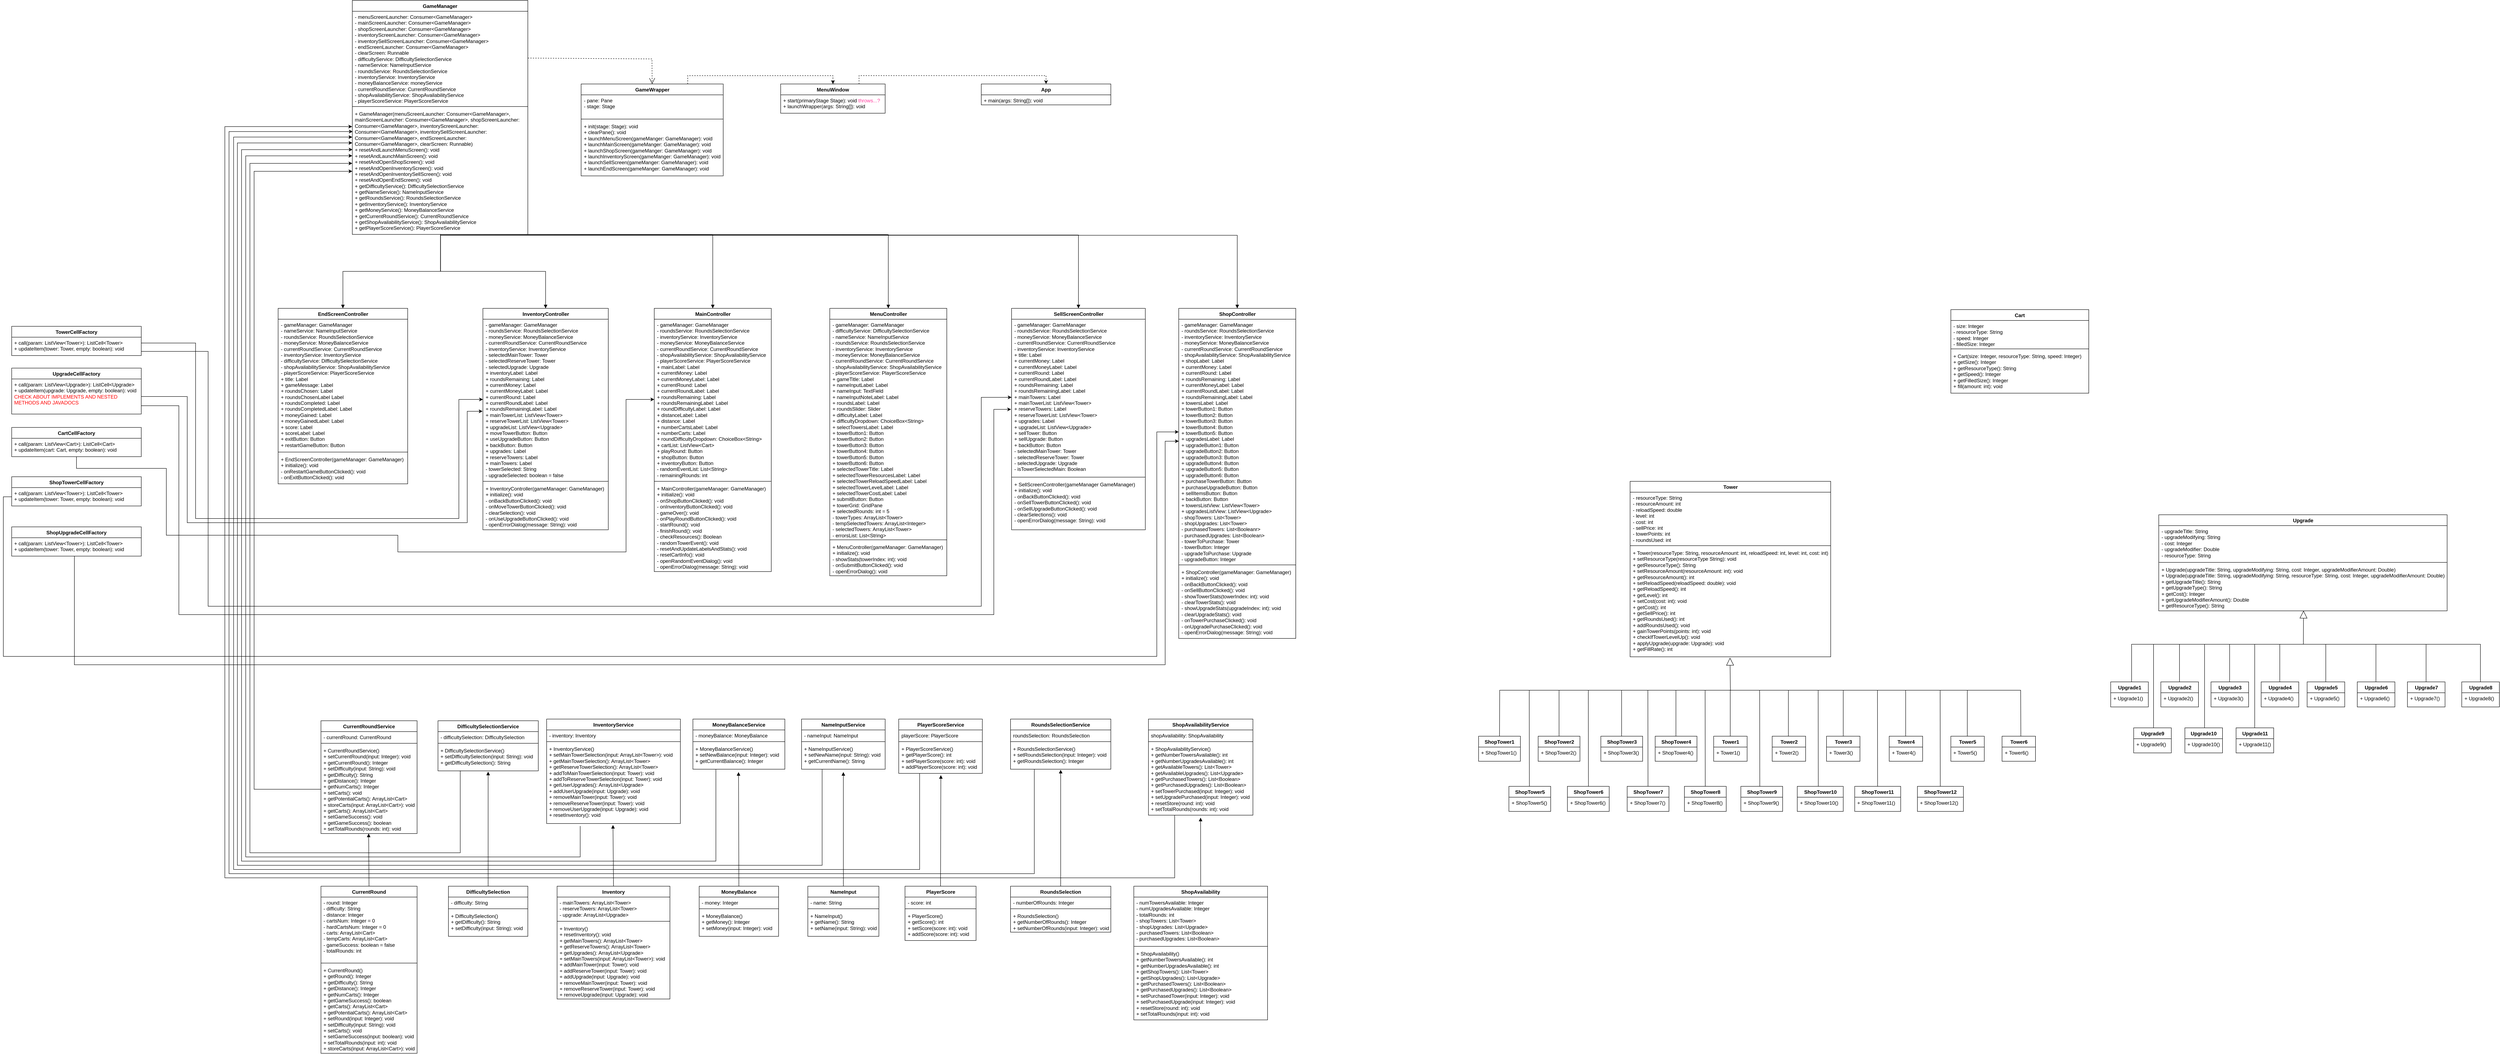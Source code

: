 <mxfile version="24.4.0" type="device">
  <diagram id="C5RBs43oDa-KdzZeNtuy" name="Page-1">
    <mxGraphModel dx="2460" dy="2185" grid="1" gridSize="10" guides="1" tooltips="1" connect="1" arrows="1" fold="1" page="1" pageScale="1" pageWidth="1169" pageHeight="827" math="0" shadow="0">
      <root>
        <mxCell id="WIyWlLk6GJQsqaUBKTNV-0" />
        <mxCell id="WIyWlLk6GJQsqaUBKTNV-1" parent="WIyWlLk6GJQsqaUBKTNV-0" />
        <mxCell id="o1A0--Sq_GG2lv819rfo-22" value="EndScreenController" style="swimlane;fontStyle=1;align=center;verticalAlign=top;childLayout=stackLayout;horizontal=1;startSize=26;horizontalStack=0;resizeParent=1;resizeParentMax=0;resizeLast=0;collapsible=1;marginBottom=0;whiteSpace=wrap;html=1;" parent="WIyWlLk6GJQsqaUBKTNV-1" vertex="1">
          <mxGeometry x="917.5" y="37" width="310" height="420" as="geometry" />
        </mxCell>
        <mxCell id="o1A0--Sq_GG2lv819rfo-23" value="- gameManager: GameManager&lt;div&gt;- nameService: NameInputService&lt;/div&gt;&lt;div&gt;- roundsService: RoundsSelectionService&lt;/div&gt;&lt;div&gt;- moneyService: MoneyBalanceService&lt;/div&gt;&lt;div&gt;- currentRoundService: CurrentRoundService&lt;/div&gt;&lt;div&gt;- inventoryService: InventoryService&lt;/div&gt;&lt;div&gt;- difficultyService: DifficultySelectionService&lt;/div&gt;&lt;div&gt;- shopAvailabilityService: ShopAvailabilityService&lt;/div&gt;&lt;div&gt;- playerScoreService: PlayerScoreService&lt;/div&gt;&lt;div&gt;+ title: Label&lt;/div&gt;&lt;div&gt;+ gameMessage: Label&lt;/div&gt;&lt;div&gt;+ roundsChosen: Label&lt;br&gt;+ roundsChosenLabel Label&lt;br&gt;+ roundsCompleted: Label&lt;/div&gt;&lt;div&gt;+ roundsCompletedLabel: Label&lt;/div&gt;&lt;div&gt;+ moneyGained: Label&lt;/div&gt;&lt;div&gt;+ moneyGainedLabel: Label&lt;/div&gt;&lt;div&gt;+ score: Label&lt;/div&gt;&lt;div&gt;+ scoreLabel: Label&lt;/div&gt;&lt;div&gt;+ exitButton: Button&lt;/div&gt;&lt;div&gt;+ restartGameButton: Button&lt;/div&gt;" style="text;strokeColor=none;fillColor=none;align=left;verticalAlign=top;spacingLeft=4;spacingRight=4;overflow=hidden;rotatable=0;points=[[0,0.5],[1,0.5]];portConstraint=eastwest;whiteSpace=wrap;html=1;" parent="o1A0--Sq_GG2lv819rfo-22" vertex="1">
          <mxGeometry y="26" width="310" height="314" as="geometry" />
        </mxCell>
        <mxCell id="o1A0--Sq_GG2lv819rfo-24" value="" style="line;strokeWidth=1;fillColor=none;align=left;verticalAlign=middle;spacingTop=-1;spacingLeft=3;spacingRight=3;rotatable=0;labelPosition=right;points=[];portConstraint=eastwest;strokeColor=inherit;" parent="o1A0--Sq_GG2lv819rfo-22" vertex="1">
          <mxGeometry y="340" width="310" height="8" as="geometry" />
        </mxCell>
        <mxCell id="o1A0--Sq_GG2lv819rfo-25" value="+ EndScreenController(gameManager: GameManager)&lt;div&gt;+ initialize(): void&lt;/div&gt;&lt;div&gt;- onRestartGameButtonClicked(): void&lt;/div&gt;&lt;div&gt;- onExitButtonClicked(): void&lt;/div&gt;" style="text;strokeColor=none;fillColor=none;align=left;verticalAlign=top;spacingLeft=4;spacingRight=4;overflow=hidden;rotatable=0;points=[[0,0.5],[1,0.5]];portConstraint=eastwest;whiteSpace=wrap;html=1;" parent="o1A0--Sq_GG2lv819rfo-22" vertex="1">
          <mxGeometry y="348" width="310" height="72" as="geometry" />
        </mxCell>
        <mxCell id="o1A0--Sq_GG2lv819rfo-35" value="ShopController" style="swimlane;fontStyle=1;align=center;verticalAlign=top;childLayout=stackLayout;horizontal=1;startSize=26;horizontalStack=0;resizeParent=1;resizeParentMax=0;resizeLast=0;collapsible=1;marginBottom=0;whiteSpace=wrap;html=1;" parent="WIyWlLk6GJQsqaUBKTNV-1" vertex="1">
          <mxGeometry x="3072.5" y="37" width="280" height="790" as="geometry" />
        </mxCell>
        <mxCell id="o1A0--Sq_GG2lv819rfo-36" value="- gameManager: GameManager&lt;div&gt;&lt;span style=&quot;background-color: initial;&quot;&gt;- roundsService: RoundsSelectionService&lt;/span&gt;&lt;/div&gt;&lt;div&gt;&lt;div&gt;&lt;span style=&quot;background-color: initial;&quot;&gt;- inventoryService: InventoryService&lt;/span&gt;&lt;/div&gt;&lt;/div&gt;&lt;div&gt;- moneyService: MoneyBalanceService&lt;/div&gt;&lt;div&gt;&lt;span style=&quot;background-color: initial;&quot;&gt;- currentRoundService: CurrentRoundService&lt;/span&gt;&lt;br&gt;&lt;/div&gt;&lt;div&gt;&lt;span style=&quot;background-color: initial;&quot;&gt;- shopAvailabilityService: ShopAvailabilityService&lt;/span&gt;&lt;/div&gt;&lt;div&gt;+ shopLabel: Label&lt;/div&gt;&lt;div&gt;+ currentMoney: Label&lt;/div&gt;&lt;div&gt;+ currentRound: Label&lt;/div&gt;&lt;div&gt;+ roundsRemaining: Label&lt;/div&gt;&lt;div&gt;+ currentMoneyLabel: Label&lt;/div&gt;&lt;div&gt;+ currentRoundLabel: Label&lt;/div&gt;&lt;div&gt;+ roundsRemainingLabel: Label&lt;/div&gt;&lt;div&gt;+ towersLabel: Label&lt;/div&gt;&lt;div&gt;+ towerButton1: Button&lt;/div&gt;&lt;div&gt;+ towerButton2: Button&lt;/div&gt;&lt;div&gt;+ towerButton3: Button&lt;/div&gt;&lt;div&gt;+ towerButton4: Button&lt;/div&gt;&lt;div&gt;+ towerButton5: Button&lt;/div&gt;&lt;div&gt;+ upgradesLabel: Label&lt;/div&gt;&lt;div&gt;+ upgradeButton1: Button&lt;/div&gt;&lt;div&gt;+ upgradeButton2: Button&lt;/div&gt;&lt;div&gt;+ upgradeButton3: Button&lt;/div&gt;&lt;div&gt;+ upgradeButton4: Button&lt;/div&gt;&lt;div&gt;+ upgradeButton5: Button&lt;/div&gt;&lt;div&gt;+ upgradeButton6: Button&lt;/div&gt;&lt;div&gt;+ purchaseTowerButton: Button&lt;/div&gt;&lt;div&gt;+ purchaseUpgradeButton: Button&lt;/div&gt;&lt;div&gt;+ sellItemsButton: Button&lt;/div&gt;&lt;div&gt;+ backButton: Button&lt;/div&gt;&lt;div&gt;+ towersListView: ListView&amp;lt;Tower&amp;gt;&lt;/div&gt;&lt;div&gt;+ upgradesListView: ListView&amp;lt;Upgrade&amp;gt;&lt;/div&gt;&lt;div&gt;- shopTowers: List&amp;lt;Tower&amp;gt;&lt;/div&gt;&lt;div&gt;- shopUpgrades: List&amp;lt;Tower&amp;gt;&lt;/div&gt;&lt;div&gt;- purchasedTowers: List&amp;lt;Booleanr&amp;gt;&lt;/div&gt;&lt;div&gt;- purchasedUpgrades: List&amp;lt;Boolean&amp;gt;&lt;/div&gt;&lt;div&gt;- towerToPurchase: Tower&lt;/div&gt;&lt;div&gt;- towerButton: Integer&lt;/div&gt;&lt;div&gt;- upgradeToPurchase: Upgrade&lt;/div&gt;&lt;div&gt;- upgradeButton: Integer&lt;/div&gt;" style="text;strokeColor=none;fillColor=none;align=left;verticalAlign=top;spacingLeft=4;spacingRight=4;overflow=hidden;rotatable=0;points=[[0,0.5],[1,0.5]];portConstraint=eastwest;whiteSpace=wrap;html=1;" parent="o1A0--Sq_GG2lv819rfo-35" vertex="1">
          <mxGeometry y="26" width="280" height="584" as="geometry" />
        </mxCell>
        <mxCell id="o1A0--Sq_GG2lv819rfo-37" value="" style="line;strokeWidth=1;fillColor=none;align=left;verticalAlign=middle;spacingTop=-1;spacingLeft=3;spacingRight=3;rotatable=0;labelPosition=right;points=[];portConstraint=eastwest;strokeColor=inherit;" parent="o1A0--Sq_GG2lv819rfo-35" vertex="1">
          <mxGeometry y="610" width="280" height="8" as="geometry" />
        </mxCell>
        <mxCell id="o1A0--Sq_GG2lv819rfo-38" value="+ ShopController(gameManager: GameManager)&lt;div&gt;+ initialize(): void&lt;/div&gt;&lt;div&gt;- onBackButtonClicked(): void&lt;/div&gt;&lt;div&gt;- onSellButtonClicked(): void&lt;/div&gt;&lt;div&gt;- showTowerStats(towerIndex: int): void&lt;/div&gt;&lt;div&gt;- clearTowerStats(): void&lt;/div&gt;&lt;div&gt;- showUpgradeStats(upgradeIndex: int): void&lt;/div&gt;&lt;div&gt;- clearUpgradeStats(): void&lt;/div&gt;&lt;div&gt;- onTowerPurchaseClicked(): void&lt;/div&gt;&lt;div&gt;- onUpgradePurchaseClicked(): void&lt;/div&gt;&lt;div&gt;- openErrorDialog(message: String): void&lt;/div&gt;" style="text;strokeColor=none;fillColor=none;align=left;verticalAlign=top;spacingLeft=4;spacingRight=4;overflow=hidden;rotatable=0;points=[[0,0.5],[1,0.5]];portConstraint=eastwest;whiteSpace=wrap;html=1;" parent="o1A0--Sq_GG2lv819rfo-35" vertex="1">
          <mxGeometry y="618" width="280" height="172" as="geometry" />
        </mxCell>
        <mxCell id="o1A0--Sq_GG2lv819rfo-39" value="MainController" style="swimlane;fontStyle=1;align=center;verticalAlign=top;childLayout=stackLayout;horizontal=1;startSize=26;horizontalStack=0;resizeParent=1;resizeParentMax=0;resizeLast=0;collapsible=1;marginBottom=0;whiteSpace=wrap;html=1;" parent="WIyWlLk6GJQsqaUBKTNV-1" vertex="1">
          <mxGeometry x="1817.5" y="37" width="280" height="630" as="geometry" />
        </mxCell>
        <mxCell id="o1A0--Sq_GG2lv819rfo-40" value="- gameManager: GameManager&lt;div&gt;&lt;span style=&quot;background-color: initial;&quot;&gt;- roundsService: RoundsSelectionService&lt;/span&gt;&lt;br&gt;&lt;/div&gt;&lt;div&gt;&lt;span style=&quot;background-color: initial;&quot;&gt;- inventoryService: InventoryService&lt;/span&gt;&lt;/div&gt;&lt;div&gt;- moneyService: MoneyBalanceService&lt;/div&gt;&lt;div&gt;- currentRoundService: CurrentRoundService&lt;/div&gt;&lt;div&gt;&lt;span style=&quot;background-color: initial;&quot;&gt;- shopAvailabilityService: ShopAvailabilityService&lt;/span&gt;&lt;br&gt;&lt;/div&gt;&lt;div&gt;&lt;span style=&quot;background-color: initial;&quot;&gt;- playerScoreService: PlayerScoreService&lt;/span&gt;&lt;/div&gt;&lt;div&gt;+ mainLabel: Label&lt;/div&gt;&lt;div&gt;+ currentMoney: Label&lt;/div&gt;&lt;div&gt;+ currentMoneyLabel: Label&lt;/div&gt;&lt;div&gt;+ currentRound: Label&lt;/div&gt;&lt;div&gt;+ currentRoundLabel: Label&lt;/div&gt;&lt;div&gt;+ roundsRemaining: Label&lt;/div&gt;&lt;div&gt;+ roundsRemainingLabel: Label&lt;/div&gt;&lt;div&gt;+ roundDifficultyLabel: Label&lt;/div&gt;&lt;div&gt;+ distanceLabel: Label&lt;/div&gt;&lt;div&gt;+ distance: Label&lt;/div&gt;&lt;div&gt;+ numberCartsLabel: Label&lt;/div&gt;&lt;div&gt;+ numberCarts: Label&lt;/div&gt;&lt;div&gt;+ roundDifficultyDropdown: ChoiceBox&amp;lt;String&amp;gt;&lt;/div&gt;&lt;div&gt;+ cartList: ListView&amp;lt;Cart&amp;gt;&lt;/div&gt;&lt;div&gt;+ playRound: Button&lt;/div&gt;&lt;div&gt;+ shopButton: Button&lt;/div&gt;&lt;div&gt;+ inventoryButton: Button&lt;/div&gt;&lt;div&gt;- randomEventList: List&amp;lt;String&amp;gt;&lt;/div&gt;&lt;div&gt;- remainingRounds: int&lt;/div&gt;" style="text;strokeColor=none;fillColor=none;align=left;verticalAlign=top;spacingLeft=4;spacingRight=4;overflow=hidden;rotatable=0;points=[[0,0.5],[1,0.5]];portConstraint=eastwest;whiteSpace=wrap;html=1;" parent="o1A0--Sq_GG2lv819rfo-39" vertex="1">
          <mxGeometry y="26" width="280" height="384" as="geometry" />
        </mxCell>
        <mxCell id="o1A0--Sq_GG2lv819rfo-41" value="" style="line;strokeWidth=1;fillColor=none;align=left;verticalAlign=middle;spacingTop=-1;spacingLeft=3;spacingRight=3;rotatable=0;labelPosition=right;points=[];portConstraint=eastwest;strokeColor=inherit;" parent="o1A0--Sq_GG2lv819rfo-39" vertex="1">
          <mxGeometry y="410" width="280" height="8" as="geometry" />
        </mxCell>
        <mxCell id="o1A0--Sq_GG2lv819rfo-42" value="+ MainController(gameManager: GameManager)&lt;div&gt;+ initialize(): void&lt;/div&gt;&lt;div&gt;- onShopButtonClicked(): void&lt;/div&gt;&lt;div&gt;- onInventoryButtonClicked(): void&lt;/div&gt;&lt;div&gt;- gameOver(): void&lt;/div&gt;&lt;div&gt;- onPlayRoundButtonClicked(): void&lt;/div&gt;&lt;div&gt;- startRound(): void&lt;/div&gt;&lt;div&gt;- finishRound(): void&lt;/div&gt;&lt;div&gt;- checkResources(): Boolean&lt;/div&gt;&lt;div&gt;- randomTowerEvent(): void&lt;/div&gt;&lt;div&gt;- resetAndUpdateLabelsAndStats(): void&lt;/div&gt;&lt;div&gt;- resetCartInfo(): void&lt;/div&gt;&lt;div&gt;- openRandomEventDialog(): void&lt;/div&gt;&lt;div&gt;- openErrorDialog(message: String): void&lt;/div&gt;" style="text;strokeColor=none;fillColor=none;align=left;verticalAlign=top;spacingLeft=4;spacingRight=4;overflow=hidden;rotatable=0;points=[[0,0.5],[1,0.5]];portConstraint=eastwest;whiteSpace=wrap;html=1;" parent="o1A0--Sq_GG2lv819rfo-39" vertex="1">
          <mxGeometry y="418" width="280" height="212" as="geometry" />
        </mxCell>
        <mxCell id="o1A0--Sq_GG2lv819rfo-43" value="MenuController" style="swimlane;fontStyle=1;align=center;verticalAlign=top;childLayout=stackLayout;horizontal=1;startSize=26;horizontalStack=0;resizeParent=1;resizeParentMax=0;resizeLast=0;collapsible=1;marginBottom=0;whiteSpace=wrap;html=1;" parent="WIyWlLk6GJQsqaUBKTNV-1" vertex="1">
          <mxGeometry x="2237.5" y="37" width="280" height="640" as="geometry" />
        </mxCell>
        <mxCell id="o1A0--Sq_GG2lv819rfo-44" value="- gameManager: GameManager&lt;div&gt;&lt;span style=&quot;background-color: initial;&quot;&gt;- difficultyService: DifficultySelectionService&lt;/span&gt;&lt;br&gt;&lt;/div&gt;&lt;div&gt;&lt;span style=&quot;background-color: initial;&quot;&gt;- nameService: NameInputService&lt;/span&gt;&lt;/div&gt;&lt;div&gt;&lt;span style=&quot;background-color: initial;&quot;&gt;- roundsService: RoundsSelectionService&lt;/span&gt;&lt;/div&gt;&lt;div&gt;&lt;span style=&quot;background-color: initial;&quot;&gt;- inventoryService: InventoryService&lt;/span&gt;&lt;/div&gt;&lt;div&gt;- moneyService: MoneyBalanceService&lt;/div&gt;&lt;div&gt;- currentRoundService: CurrentRoundService&lt;/div&gt;&lt;div&gt;&lt;span style=&quot;background-color: initial;&quot;&gt;- shopAvailabilityService: ShopAvailabilityService&lt;/span&gt;&lt;br&gt;&lt;/div&gt;&lt;div&gt;&lt;span style=&quot;background-color: initial;&quot;&gt;- playerScoreService: PlayerScoreService&lt;/span&gt;&lt;/div&gt;&lt;div&gt;&lt;span style=&quot;background-color: initial;&quot;&gt;+ gameTitle: Label&lt;/span&gt;&lt;/div&gt;&lt;div&gt;&lt;span style=&quot;background-color: initial;&quot;&gt;+ nameInputLabel: Label&lt;/span&gt;&lt;/div&gt;&lt;div&gt;&lt;span style=&quot;background-color: initial;&quot;&gt;+ nameInput: TextField&lt;/span&gt;&lt;/div&gt;&lt;div&gt;&lt;span style=&quot;background-color: initial;&quot;&gt;+ nameInputNoteLabel: Label&lt;/span&gt;&lt;/div&gt;&lt;div&gt;&lt;span style=&quot;background-color: initial;&quot;&gt;+ roundsLabel: Label&lt;/span&gt;&lt;/div&gt;&lt;div&gt;&lt;span style=&quot;background-color: initial;&quot;&gt;+ roundsSlider: Slider&lt;/span&gt;&lt;/div&gt;&lt;div&gt;&lt;span style=&quot;background-color: initial;&quot;&gt;+ difficultyLabel: Label&lt;/span&gt;&lt;/div&gt;&lt;div&gt;&lt;span style=&quot;background-color: initial;&quot;&gt;+ difficultyDropdown: ChoiceBox&amp;lt;String&amp;gt;&lt;/span&gt;&lt;/div&gt;&lt;div&gt;&lt;span style=&quot;background-color: initial;&quot;&gt;+ selectTowersLabel: Label&lt;/span&gt;&lt;/div&gt;&lt;div&gt;&lt;span style=&quot;background-color: initial;&quot;&gt;+ towerButton1: Button&lt;/span&gt;&lt;/div&gt;&lt;div&gt;&lt;span style=&quot;background-color: initial;&quot;&gt;+ towerButton2: Button&lt;/span&gt;&lt;/div&gt;&lt;div&gt;&lt;span style=&quot;background-color: initial;&quot;&gt;+ towerButton3: Button&lt;/span&gt;&lt;/div&gt;&lt;div&gt;&lt;span style=&quot;background-color: initial;&quot;&gt;+ towerButton4: Button&lt;/span&gt;&lt;/div&gt;&lt;div&gt;&lt;span style=&quot;background-color: initial;&quot;&gt;+ towerButton5: Button&lt;/span&gt;&lt;/div&gt;&lt;div&gt;&lt;span style=&quot;background-color: initial;&quot;&gt;+ towerButton6: Button&lt;/span&gt;&lt;/div&gt;&lt;div&gt;&lt;span style=&quot;background-color: initial;&quot;&gt;+ selectedTowerTitle: Label&lt;/span&gt;&lt;/div&gt;&lt;div&gt;&lt;span style=&quot;background-color: initial;&quot;&gt;+ selectedTowerResourcesLabel: Label&lt;/span&gt;&lt;/div&gt;&lt;div&gt;&lt;span style=&quot;background-color: initial;&quot;&gt;+ selectedTowerReloadSpeedLabel: Label&lt;/span&gt;&lt;/div&gt;&lt;div&gt;&lt;span style=&quot;background-color: initial;&quot;&gt;+ selectedTowerLevelLabel: Label&lt;/span&gt;&lt;/div&gt;&lt;div&gt;&lt;span style=&quot;background-color: initial;&quot;&gt;+ selectedTowerCostLabel: Label&lt;/span&gt;&lt;/div&gt;&lt;div&gt;&lt;span style=&quot;background-color: initial;&quot;&gt;+ submitButton: Button&lt;/span&gt;&lt;/div&gt;&lt;div&gt;&lt;span style=&quot;background-color: initial;&quot;&gt;+ towerGrid: GridPane&lt;/span&gt;&lt;/div&gt;&lt;div&gt;&lt;span style=&quot;background-color: initial;&quot;&gt;+ selectedRounds: int = 5&lt;/span&gt;&lt;/div&gt;&lt;div&gt;&lt;span style=&quot;background-color: initial;&quot;&gt;- towerTypes: ArrayList&amp;lt;Tower&amp;gt;&lt;/span&gt;&lt;/div&gt;&lt;div&gt;&lt;span style=&quot;background-color: initial;&quot;&gt;- tempSelectedTowers: ArrayList&amp;lt;Integer&amp;gt;&lt;/span&gt;&lt;/div&gt;&lt;div&gt;- selectedTowers: ArrayList&amp;lt;Tower&amp;gt;&lt;/div&gt;&lt;div&gt;&lt;span style=&quot;background-color: initial;&quot;&gt;- errorsList: List&amp;lt;String&amp;gt;&lt;/span&gt;&lt;/div&gt;" style="text;strokeColor=none;fillColor=none;align=left;verticalAlign=top;spacingLeft=4;spacingRight=4;overflow=hidden;rotatable=0;points=[[0,0.5],[1,0.5]];portConstraint=eastwest;whiteSpace=wrap;html=1;" parent="o1A0--Sq_GG2lv819rfo-43" vertex="1">
          <mxGeometry y="26" width="280" height="524" as="geometry" />
        </mxCell>
        <mxCell id="o1A0--Sq_GG2lv819rfo-45" value="" style="line;strokeWidth=1;fillColor=none;align=left;verticalAlign=middle;spacingTop=-1;spacingLeft=3;spacingRight=3;rotatable=0;labelPosition=right;points=[];portConstraint=eastwest;strokeColor=inherit;" parent="o1A0--Sq_GG2lv819rfo-43" vertex="1">
          <mxGeometry y="550" width="280" height="8" as="geometry" />
        </mxCell>
        <mxCell id="o1A0--Sq_GG2lv819rfo-46" value="+ MenuController(gameManager: GameManager)&lt;div&gt;+ initialize(): void&lt;/div&gt;&lt;div&gt;- showStats(towerIndex: int): void&lt;/div&gt;&lt;div&gt;- onSubmitButtonClicked(): void&lt;/div&gt;&lt;div&gt;- openErrorDialog(): void&lt;/div&gt;" style="text;strokeColor=none;fillColor=none;align=left;verticalAlign=top;spacingLeft=4;spacingRight=4;overflow=hidden;rotatable=0;points=[[0,0.5],[1,0.5]];portConstraint=eastwest;whiteSpace=wrap;html=1;" parent="o1A0--Sq_GG2lv819rfo-43" vertex="1">
          <mxGeometry y="558" width="280" height="82" as="geometry" />
        </mxCell>
        <mxCell id="o1A0--Sq_GG2lv819rfo-51" value="SellScreenController" style="swimlane;fontStyle=1;align=center;verticalAlign=top;childLayout=stackLayout;horizontal=1;startSize=26;horizontalStack=0;resizeParent=1;resizeParentMax=0;resizeLast=0;collapsible=1;marginBottom=0;whiteSpace=wrap;html=1;" parent="WIyWlLk6GJQsqaUBKTNV-1" vertex="1">
          <mxGeometry x="2672.5" y="37" width="320" height="530" as="geometry" />
        </mxCell>
        <mxCell id="o1A0--Sq_GG2lv819rfo-52" value="- gameManager: GameManager&lt;div&gt;&lt;span style=&quot;background-color: initial;&quot;&gt;- roundsService: RoundsSelectionService&lt;/span&gt;&lt;/div&gt;&lt;div&gt;&lt;div&gt;- moneyService: MoneyBalanceService&lt;/div&gt;&lt;/div&gt;&lt;div&gt;&lt;span style=&quot;background-color: initial;&quot;&gt;- currentRoundService: CurrentRoundService&lt;/span&gt;&lt;br&gt;&lt;/div&gt;&lt;div&gt;&lt;div&gt;&lt;span style=&quot;background-color: initial;&quot;&gt;- inventoryService: InventoryService&lt;/span&gt;&lt;/div&gt;&lt;/div&gt;&lt;div&gt;&lt;span style=&quot;background-color: initial;&quot;&gt;+ title: Label&lt;/span&gt;&lt;/div&gt;&lt;div&gt;&lt;span style=&quot;background-color: initial;&quot;&gt;+ currentMoney: Label&lt;/span&gt;&lt;/div&gt;&lt;div&gt;&lt;span style=&quot;background-color: initial;&quot;&gt;+ currentMoneyLabel: Label&lt;/span&gt;&lt;/div&gt;&lt;div&gt;&lt;span style=&quot;background-color: initial;&quot;&gt;+ currentRound: Label&lt;/span&gt;&lt;/div&gt;&lt;div&gt;&lt;span style=&quot;background-color: initial;&quot;&gt;+ currentRoundLabel: Label&lt;/span&gt;&lt;/div&gt;&lt;div&gt;+ roundsRemaining: Label&lt;/div&gt;&lt;div&gt;+ roundsRemainingLabel: Label&lt;/div&gt;&lt;div&gt;+ mainTowers: Label&lt;br&gt;+ mainTowerList: ListView&amp;lt;Tower&amp;gt;&lt;/div&gt;&lt;div&gt;+ reserveTowers: Label&lt;/div&gt;&lt;div&gt;+ reserveTowerList: ListView&amp;lt;Tower&amp;gt;&lt;/div&gt;&lt;div&gt;+ upgrades: Label&lt;/div&gt;&lt;div&gt;+ upgradeList: ListView&amp;lt;Upgrade&amp;gt;&lt;/div&gt;&lt;div&gt;+ sellTower: Button&lt;/div&gt;&lt;div&gt;+ sellUpgrade: Button&lt;/div&gt;&lt;div&gt;+ backButton: Button&lt;/div&gt;&lt;div&gt;- selectedMainTower: Tower&lt;/div&gt;&lt;div&gt;- selectedReserveTower: Tower&lt;/div&gt;&lt;div&gt;- selectedUpgrade: Upgrade&lt;/div&gt;&lt;div&gt;- isTowerSelectedMain: Boolean&lt;/div&gt;" style="text;strokeColor=none;fillColor=none;align=left;verticalAlign=top;spacingLeft=4;spacingRight=4;overflow=hidden;rotatable=0;points=[[0,0.5],[1,0.5]];portConstraint=eastwest;whiteSpace=wrap;html=1;" parent="o1A0--Sq_GG2lv819rfo-51" vertex="1">
          <mxGeometry y="26" width="320" height="374" as="geometry" />
        </mxCell>
        <mxCell id="o1A0--Sq_GG2lv819rfo-53" value="" style="line;strokeWidth=1;fillColor=none;align=left;verticalAlign=middle;spacingTop=-1;spacingLeft=3;spacingRight=3;rotatable=0;labelPosition=right;points=[];portConstraint=eastwest;strokeColor=inherit;" parent="o1A0--Sq_GG2lv819rfo-51" vertex="1">
          <mxGeometry y="400" width="320" height="8" as="geometry" />
        </mxCell>
        <mxCell id="o1A0--Sq_GG2lv819rfo-54" value="+ SellScreenController(gameManager GameManager)&lt;div&gt;+ initialize(): void&lt;/div&gt;&lt;div&gt;- onBackButtonClicked(): void&lt;/div&gt;&lt;div&gt;- onSellTowerButtonClicked(): void&lt;/div&gt;&lt;div&gt;- onSellUpgradeButtonClicked(): void&lt;/div&gt;&lt;div&gt;- clearSelections(): void&lt;/div&gt;&lt;div&gt;- openErrorDialog(message: String): void&lt;/div&gt;" style="text;strokeColor=none;fillColor=none;align=left;verticalAlign=top;spacingLeft=4;spacingRight=4;overflow=hidden;rotatable=0;points=[[0,0.5],[1,0.5]];portConstraint=eastwest;whiteSpace=wrap;html=1;" parent="o1A0--Sq_GG2lv819rfo-51" vertex="1">
          <mxGeometry y="408" width="320" height="122" as="geometry" />
        </mxCell>
        <mxCell id="bF6cEsMJnZBFDN_E_Ubx-73" style="edgeStyle=orthogonalEdgeStyle;rounded=0;orthogonalLoop=1;jettySize=auto;html=1;exitX=0.75;exitY=0;exitDx=0;exitDy=0;entryX=0.5;entryY=0;entryDx=0;entryDy=0;dashed=1;" edge="1" parent="WIyWlLk6GJQsqaUBKTNV-1" source="o1A0--Sq_GG2lv819rfo-31" target="o1A0--Sq_GG2lv819rfo-77">
          <mxGeometry relative="1" as="geometry" />
        </mxCell>
        <mxCell id="o1A0--Sq_GG2lv819rfo-31" value="MenuWindow" style="swimlane;fontStyle=1;align=center;verticalAlign=top;childLayout=stackLayout;horizontal=1;startSize=26;horizontalStack=0;resizeParent=1;resizeParentMax=0;resizeLast=0;collapsible=1;marginBottom=0;whiteSpace=wrap;html=1;" parent="WIyWlLk6GJQsqaUBKTNV-1" vertex="1">
          <mxGeometry x="2120" y="-500" width="250" height="70" as="geometry" />
        </mxCell>
        <mxCell id="o1A0--Sq_GG2lv819rfo-34" value="+ start(primaryStage Stage): void &lt;font color=&quot;#ff3d9e&quot;&gt;throws...?&lt;/font&gt;&lt;div&gt;+ launchWrapper(args: String[]): void&lt;/div&gt;" style="text;strokeColor=none;fillColor=none;align=left;verticalAlign=top;spacingLeft=4;spacingRight=4;overflow=hidden;rotatable=0;points=[[0,0.5],[1,0.5]];portConstraint=eastwest;whiteSpace=wrap;html=1;" parent="o1A0--Sq_GG2lv819rfo-31" vertex="1">
          <mxGeometry y="26" width="250" height="44" as="geometry" />
        </mxCell>
        <mxCell id="bF6cEsMJnZBFDN_E_Ubx-72" style="edgeStyle=orthogonalEdgeStyle;rounded=0;orthogonalLoop=1;jettySize=auto;html=1;exitX=0.75;exitY=0;exitDx=0;exitDy=0;entryX=0.5;entryY=0;entryDx=0;entryDy=0;shadow=1;dashed=1;" edge="1" parent="WIyWlLk6GJQsqaUBKTNV-1" source="o1A0--Sq_GG2lv819rfo-56" target="o1A0--Sq_GG2lv819rfo-31">
          <mxGeometry relative="1" as="geometry" />
        </mxCell>
        <mxCell id="o1A0--Sq_GG2lv819rfo-56" value="GameWrapper" style="swimlane;fontStyle=1;align=center;verticalAlign=top;childLayout=stackLayout;horizontal=1;startSize=26;horizontalStack=0;resizeParent=1;resizeParentMax=0;resizeLast=0;collapsible=1;marginBottom=0;whiteSpace=wrap;html=1;" parent="WIyWlLk6GJQsqaUBKTNV-1" vertex="1">
          <mxGeometry x="1642.5" y="-500" width="340" height="220" as="geometry" />
        </mxCell>
        <mxCell id="o1A0--Sq_GG2lv819rfo-57" value="- pane: Pane&lt;div&gt;- stage: Stage&lt;/div&gt;" style="text;strokeColor=none;fillColor=none;align=left;verticalAlign=top;spacingLeft=4;spacingRight=4;overflow=hidden;rotatable=0;points=[[0,0.5],[1,0.5]];portConstraint=eastwest;whiteSpace=wrap;html=1;" parent="o1A0--Sq_GG2lv819rfo-56" vertex="1">
          <mxGeometry y="26" width="340" height="54" as="geometry" />
        </mxCell>
        <mxCell id="o1A0--Sq_GG2lv819rfo-58" value="" style="line;strokeWidth=1;fillColor=none;align=left;verticalAlign=middle;spacingTop=-1;spacingLeft=3;spacingRight=3;rotatable=0;labelPosition=right;points=[];portConstraint=eastwest;strokeColor=inherit;" parent="o1A0--Sq_GG2lv819rfo-56" vertex="1">
          <mxGeometry y="80" width="340" height="8" as="geometry" />
        </mxCell>
        <mxCell id="o1A0--Sq_GG2lv819rfo-59" value="+ init(stage: Stage): void&lt;div&gt;&lt;div&gt;+ clearPane(): void&lt;/div&gt;&lt;div&gt;+ launchMenuScreen(gameManger: GameManager): void&lt;/div&gt;&lt;div&gt;&lt;span style=&quot;background-color: initial;&quot;&gt;+ launchMainScreen&lt;/span&gt;&lt;span style=&quot;background-color: initial;&quot;&gt;(gameManger: GameManager): void&lt;/span&gt;&lt;br&gt;&lt;/div&gt;&lt;div&gt;&lt;span style=&quot;background-color: initial;&quot;&gt;+ launchShopScreen&lt;/span&gt;&lt;span style=&quot;background-color: initial;&quot;&gt;(gameManger: GameManager): void&lt;/span&gt;&lt;/div&gt;&lt;/div&gt;&lt;div&gt;&lt;span style=&quot;background-color: initial;&quot;&gt;+ launchInventoryScreen&lt;/span&gt;&lt;span style=&quot;background-color: initial;&quot;&gt;(gameManger: GameManager): void&lt;/span&gt;&lt;/div&gt;&lt;div&gt;&lt;span style=&quot;background-color: initial;&quot;&gt;+ launchSellScreen&lt;/span&gt;&lt;span style=&quot;background-color: initial;&quot;&gt;(gameManger: GameManager): void&lt;/span&gt;&lt;/div&gt;&lt;div&gt;&lt;span style=&quot;background-color: initial;&quot;&gt;+ launchEndScreen&lt;/span&gt;&lt;span style=&quot;background-color: initial;&quot;&gt;(gameManger: GameManager): void&lt;/span&gt;&lt;/div&gt;" style="text;strokeColor=none;fillColor=none;align=left;verticalAlign=top;spacingLeft=4;spacingRight=4;overflow=hidden;rotatable=0;points=[[0,0.5],[1,0.5]];portConstraint=eastwest;whiteSpace=wrap;html=1;" parent="o1A0--Sq_GG2lv819rfo-56" vertex="1">
          <mxGeometry y="88" width="340" height="132" as="geometry" />
        </mxCell>
        <mxCell id="o1A0--Sq_GG2lv819rfo-60" value="InventoryController" style="swimlane;fontStyle=1;align=center;verticalAlign=top;childLayout=stackLayout;horizontal=1;startSize=26;horizontalStack=0;resizeParent=1;resizeParentMax=0;resizeLast=0;collapsible=1;marginBottom=0;whiteSpace=wrap;html=1;" parent="WIyWlLk6GJQsqaUBKTNV-1" vertex="1">
          <mxGeometry x="1407.5" y="37" width="300" height="530" as="geometry" />
        </mxCell>
        <mxCell id="o1A0--Sq_GG2lv819rfo-61" value="- gameManager: GameManager&lt;div&gt;&lt;span style=&quot;background-color: initial;&quot;&gt;- roundsService: RoundsSelectionService&lt;/span&gt;&lt;br&gt;&lt;/div&gt;&lt;div&gt;- moneyService: MoneyBalanceService&lt;/div&gt;&lt;div&gt;- currentRoundService: CurrentRoundService&lt;/div&gt;&lt;div&gt;- inventoryService: InventoryService&lt;/div&gt;&lt;div&gt;- selectedMainTower: Tower&lt;/div&gt;&lt;div&gt;- selectedReserveTower: Tower&lt;/div&gt;&lt;div&gt;- selectedUpgrade: Upgrade&lt;/div&gt;&lt;div&gt;+ inventoryLabel: Label&lt;/div&gt;&lt;div&gt;&lt;span style=&quot;background-color: initial;&quot;&gt;+ roundsRemaining: Label&lt;/span&gt;&lt;br&gt;&lt;/div&gt;&lt;div&gt;+ currentMoney: Label&lt;/div&gt;&lt;div&gt;+ currentMoneyLabel: Label&lt;/div&gt;&lt;div&gt;&lt;div&gt;+ currentRound: Label&lt;/div&gt;&lt;/div&gt;&lt;div&gt;+ currentRoundLabel: Label&lt;/div&gt;&lt;div&gt;+ roundsRemainingLabel: Label&lt;/div&gt;&lt;div&gt;+ mainTowerList: ListView&amp;lt;Tower&amp;gt;&lt;/div&gt;&lt;div&gt;+ reserveTowerList: ListView&amp;lt;Tower&amp;gt;&lt;/div&gt;&lt;div&gt;+ upgradeList: ListView&amp;lt;Upgrade&amp;gt;&lt;/div&gt;&lt;div&gt;+ moveTowerButton: Button&lt;/div&gt;&lt;div&gt;+ useUpgradeButton: Button&lt;/div&gt;&lt;div&gt;+ backButton: Button&lt;/div&gt;&lt;div&gt;+ upgrades: Label&lt;/div&gt;&lt;div&gt;+ reserveTowers: Label&lt;/div&gt;&lt;div&gt;+ mainTowers: Label&lt;/div&gt;&lt;div&gt;- towerSelected: String&lt;/div&gt;&lt;div&gt;- upgradeSelected: boolean = false&lt;/div&gt;" style="text;strokeColor=none;fillColor=none;align=left;verticalAlign=top;spacingLeft=4;spacingRight=4;overflow=hidden;rotatable=0;points=[[0,0.5],[1,0.5]];portConstraint=eastwest;whiteSpace=wrap;html=1;" parent="o1A0--Sq_GG2lv819rfo-60" vertex="1">
          <mxGeometry y="26" width="300" height="384" as="geometry" />
        </mxCell>
        <mxCell id="o1A0--Sq_GG2lv819rfo-62" value="" style="line;strokeWidth=1;fillColor=none;align=left;verticalAlign=middle;spacingTop=-1;spacingLeft=3;spacingRight=3;rotatable=0;labelPosition=right;points=[];portConstraint=eastwest;strokeColor=inherit;" parent="o1A0--Sq_GG2lv819rfo-60" vertex="1">
          <mxGeometry y="410" width="300" height="8" as="geometry" />
        </mxCell>
        <mxCell id="o1A0--Sq_GG2lv819rfo-63" value="&lt;div&gt;+ InventoryController(gameManager: GameManager)&lt;/div&gt;+ initialize(): void&lt;div&gt;- onBackButtonClicked(): void&lt;/div&gt;&lt;div&gt;- onMoveTowerButtonClicked(): void&lt;/div&gt;&lt;div&gt;- clearSelection(): void&lt;/div&gt;&lt;div&gt;- onUseUpgradeButtonClicked(): void&lt;/div&gt;&lt;div&gt;- openErrorDialog(message: String): void&lt;br&gt;&lt;div&gt;&lt;br&gt;&lt;/div&gt;&lt;/div&gt;" style="text;strokeColor=none;fillColor=none;align=left;verticalAlign=top;spacingLeft=4;spacingRight=4;overflow=hidden;rotatable=0;points=[[0,0.5],[1,0.5]];portConstraint=eastwest;whiteSpace=wrap;html=1;" parent="o1A0--Sq_GG2lv819rfo-60" vertex="1">
          <mxGeometry y="418" width="300" height="112" as="geometry" />
        </mxCell>
        <mxCell id="o1A0--Sq_GG2lv819rfo-77" value="App" style="swimlane;fontStyle=1;align=center;verticalAlign=top;childLayout=stackLayout;horizontal=1;startSize=26;horizontalStack=0;resizeParent=1;resizeParentMax=0;resizeLast=0;collapsible=1;marginBottom=0;whiteSpace=wrap;html=1;" parent="WIyWlLk6GJQsqaUBKTNV-1" vertex="1">
          <mxGeometry x="2600" y="-500" width="310" height="50" as="geometry" />
        </mxCell>
        <mxCell id="o1A0--Sq_GG2lv819rfo-78" value="+ main(args: String[]): void" style="text;strokeColor=none;fillColor=none;align=left;verticalAlign=top;spacingLeft=4;spacingRight=4;overflow=hidden;rotatable=0;points=[[0,0.5],[1,0.5]];portConstraint=eastwest;whiteSpace=wrap;html=1;" parent="o1A0--Sq_GG2lv819rfo-77" vertex="1">
          <mxGeometry y="26" width="310" height="24" as="geometry" />
        </mxCell>
        <mxCell id="o1A0--Sq_GG2lv819rfo-89" value="Cart" style="swimlane;fontStyle=1;align=center;verticalAlign=top;childLayout=stackLayout;horizontal=1;startSize=26;horizontalStack=0;resizeParent=1;resizeParentMax=0;resizeLast=0;collapsible=1;marginBottom=0;whiteSpace=wrap;html=1;" parent="WIyWlLk6GJQsqaUBKTNV-1" vertex="1">
          <mxGeometry x="4920" y="40" width="330" height="200" as="geometry" />
        </mxCell>
        <mxCell id="o1A0--Sq_GG2lv819rfo-90" value="- size: Integer&lt;div&gt;- resourceType: String&lt;/div&gt;&lt;div&gt;- speed: Integer&lt;/div&gt;&lt;div&gt;- filledSize: Integer&lt;/div&gt;" style="text;strokeColor=none;fillColor=none;align=left;verticalAlign=top;spacingLeft=4;spacingRight=4;overflow=hidden;rotatable=0;points=[[0,0.5],[1,0.5]];portConstraint=eastwest;whiteSpace=wrap;html=1;" parent="o1A0--Sq_GG2lv819rfo-89" vertex="1">
          <mxGeometry y="26" width="330" height="64" as="geometry" />
        </mxCell>
        <mxCell id="o1A0--Sq_GG2lv819rfo-91" value="" style="line;strokeWidth=1;fillColor=none;align=left;verticalAlign=middle;spacingTop=-1;spacingLeft=3;spacingRight=3;rotatable=0;labelPosition=right;points=[];portConstraint=eastwest;strokeColor=inherit;" parent="o1A0--Sq_GG2lv819rfo-89" vertex="1">
          <mxGeometry y="90" width="330" height="8" as="geometry" />
        </mxCell>
        <mxCell id="o1A0--Sq_GG2lv819rfo-92" value="+ Cart(size: Integer, resourceType: String, speed: Integer)&lt;div&gt;+ getSize(): Integer&lt;/div&gt;&lt;div&gt;+ getResourceType(): String&lt;/div&gt;&lt;div&gt;+ getSpeed(): Integer&lt;/div&gt;&lt;div&gt;+ getFilledSize(): Integer&lt;/div&gt;&lt;div&gt;+ fill(amount: int): void&lt;/div&gt;" style="text;strokeColor=none;fillColor=none;align=left;verticalAlign=top;spacingLeft=4;spacingRight=4;overflow=hidden;rotatable=0;points=[[0,0.5],[1,0.5]];portConstraint=eastwest;whiteSpace=wrap;html=1;" parent="o1A0--Sq_GG2lv819rfo-89" vertex="1">
          <mxGeometry y="98" width="330" height="102" as="geometry" />
        </mxCell>
        <mxCell id="o1A0--Sq_GG2lv819rfo-93" value="CurrentRound" style="swimlane;fontStyle=1;align=center;verticalAlign=top;childLayout=stackLayout;horizontal=1;startSize=26;horizontalStack=0;resizeParent=1;resizeParentMax=0;resizeLast=0;collapsible=1;marginBottom=0;whiteSpace=wrap;html=1;" parent="WIyWlLk6GJQsqaUBKTNV-1" vertex="1">
          <mxGeometry x="1020" y="1420" width="230" height="400" as="geometry" />
        </mxCell>
        <mxCell id="o1A0--Sq_GG2lv819rfo-94" value="- round: Integer&lt;div&gt;- difficulty: String&lt;/div&gt;&lt;div&gt;- distance: Integer&lt;/div&gt;&lt;div&gt;- cartsNum: Integer = 0&lt;/div&gt;&lt;div&gt;- hardCartsNum: Integer = 0&lt;/div&gt;&lt;div&gt;- carts: ArrayList&amp;lt;Cart&amp;gt;&lt;/div&gt;&lt;div&gt;- tempCarts: ArrayList&amp;lt;Cart&amp;gt;&lt;/div&gt;&lt;div&gt;- gameSuccess: boolean = false&lt;/div&gt;&lt;div&gt;- totalRounds: int&lt;/div&gt;" style="text;strokeColor=none;fillColor=none;align=left;verticalAlign=top;spacingLeft=4;spacingRight=4;overflow=hidden;rotatable=0;points=[[0,0.5],[1,0.5]];portConstraint=eastwest;whiteSpace=wrap;html=1;" parent="o1A0--Sq_GG2lv819rfo-93" vertex="1">
          <mxGeometry y="26" width="230" height="154" as="geometry" />
        </mxCell>
        <mxCell id="o1A0--Sq_GG2lv819rfo-95" value="" style="line;strokeWidth=1;fillColor=none;align=left;verticalAlign=middle;spacingTop=-1;spacingLeft=3;spacingRight=3;rotatable=0;labelPosition=right;points=[];portConstraint=eastwest;strokeColor=inherit;" parent="o1A0--Sq_GG2lv819rfo-93" vertex="1">
          <mxGeometry y="180" width="230" height="8" as="geometry" />
        </mxCell>
        <mxCell id="o1A0--Sq_GG2lv819rfo-96" value="+ CurrentRound()&lt;div&gt;+ getRound(): Integer&lt;/div&gt;&lt;div&gt;&lt;div&gt;+ getDifficulty(): String&lt;/div&gt;&lt;/div&gt;&lt;div&gt;+ getDistance(): Integer&lt;/div&gt;&lt;div&gt;+ getNumCarts(): Integer&lt;/div&gt;&lt;div&gt;+ getGameSuccess(): boolean&lt;/div&gt;&lt;div&gt;+ getCarts(): ArrayList&amp;lt;Cart&amp;gt;&lt;/div&gt;&lt;div&gt;&lt;div&gt;&lt;span style=&quot;background-color: initial;&quot;&gt;+ getPotentialCarts(): ArrayList&amp;lt;Cart&amp;gt;&lt;/span&gt;&lt;/div&gt;&lt;/div&gt;&lt;div&gt;+ setRound(input: Integer): void&lt;/div&gt;&lt;div&gt;&lt;span style=&quot;background-color: initial;&quot;&gt;+ setDifficulty(input: String): void&lt;/span&gt;&lt;br&gt;&lt;/div&gt;&lt;div&gt;&lt;span style=&quot;background-color: initial;&quot;&gt;+ setCarts(): void&lt;/span&gt;&lt;/div&gt;&lt;div&gt;&lt;span style=&quot;background-color: initial;&quot;&gt;+ setGameSuccess(input: boolean): void&lt;/span&gt;&lt;br&gt;&lt;/div&gt;&lt;div&gt;&lt;span style=&quot;background-color: initial;&quot;&gt;+ setTotalRounds(input: int): void&lt;/span&gt;&lt;/div&gt;&lt;div&gt;&lt;span style=&quot;background-color: initial;&quot;&gt;+ storeCarts(input: ArrayList&amp;lt;Cart&amp;gt;): void&lt;/span&gt;&lt;/div&gt;" style="text;strokeColor=none;fillColor=none;align=left;verticalAlign=top;spacingLeft=4;spacingRight=4;overflow=hidden;rotatable=0;points=[[0,0.5],[1,0.5]];portConstraint=eastwest;whiteSpace=wrap;html=1;" parent="o1A0--Sq_GG2lv819rfo-93" vertex="1">
          <mxGeometry y="188" width="230" height="212" as="geometry" />
        </mxCell>
        <mxCell id="o1A0--Sq_GG2lv819rfo-97" value="DifficultySelection" style="swimlane;fontStyle=1;align=center;verticalAlign=top;childLayout=stackLayout;horizontal=1;startSize=26;horizontalStack=0;resizeParent=1;resizeParentMax=0;resizeLast=0;collapsible=1;marginBottom=0;whiteSpace=wrap;html=1;" parent="WIyWlLk6GJQsqaUBKTNV-1" vertex="1">
          <mxGeometry x="1325" y="1420" width="190" height="120" as="geometry" />
        </mxCell>
        <mxCell id="o1A0--Sq_GG2lv819rfo-98" value="- difficulty: String" style="text;strokeColor=none;fillColor=none;align=left;verticalAlign=top;spacingLeft=4;spacingRight=4;overflow=hidden;rotatable=0;points=[[0,0.5],[1,0.5]];portConstraint=eastwest;whiteSpace=wrap;html=1;" parent="o1A0--Sq_GG2lv819rfo-97" vertex="1">
          <mxGeometry y="26" width="190" height="24" as="geometry" />
        </mxCell>
        <mxCell id="o1A0--Sq_GG2lv819rfo-99" value="" style="line;strokeWidth=1;fillColor=none;align=left;verticalAlign=middle;spacingTop=-1;spacingLeft=3;spacingRight=3;rotatable=0;labelPosition=right;points=[];portConstraint=eastwest;strokeColor=inherit;" parent="o1A0--Sq_GG2lv819rfo-97" vertex="1">
          <mxGeometry y="50" width="190" height="8" as="geometry" />
        </mxCell>
        <mxCell id="o1A0--Sq_GG2lv819rfo-100" value="+ DifficultySelection()&lt;div&gt;+ getDifficulty(): String&lt;/div&gt;&lt;div&gt;+ setDifficulty(input: String): void&lt;/div&gt;" style="text;strokeColor=none;fillColor=none;align=left;verticalAlign=top;spacingLeft=4;spacingRight=4;overflow=hidden;rotatable=0;points=[[0,0.5],[1,0.5]];portConstraint=eastwest;whiteSpace=wrap;html=1;" parent="o1A0--Sq_GG2lv819rfo-97" vertex="1">
          <mxGeometry y="58" width="190" height="62" as="geometry" />
        </mxCell>
        <mxCell id="o1A0--Sq_GG2lv819rfo-105" value="Inventory" style="swimlane;fontStyle=1;align=center;verticalAlign=top;childLayout=stackLayout;horizontal=1;startSize=26;horizontalStack=0;resizeParent=1;resizeParentMax=0;resizeLast=0;collapsible=1;marginBottom=0;whiteSpace=wrap;html=1;" parent="WIyWlLk6GJQsqaUBKTNV-1" vertex="1">
          <mxGeometry x="1585" y="1420" width="270" height="270" as="geometry" />
        </mxCell>
        <mxCell id="o1A0--Sq_GG2lv819rfo-106" value="- mainTowers: ArrayList&amp;lt;Tower&amp;gt;&lt;div&gt;- reserveTowers: ArrayList&amp;lt;Tower&amp;gt;&lt;/div&gt;&lt;div&gt;- upgrade: ArrayList&amp;lt;Upgrade&amp;gt;&lt;/div&gt;" style="text;strokeColor=none;fillColor=none;align=left;verticalAlign=top;spacingLeft=4;spacingRight=4;overflow=hidden;rotatable=0;points=[[0,0.5],[1,0.5]];portConstraint=eastwest;whiteSpace=wrap;html=1;" parent="o1A0--Sq_GG2lv819rfo-105" vertex="1">
          <mxGeometry y="26" width="270" height="54" as="geometry" />
        </mxCell>
        <mxCell id="o1A0--Sq_GG2lv819rfo-107" value="" style="line;strokeWidth=1;fillColor=none;align=left;verticalAlign=middle;spacingTop=-1;spacingLeft=3;spacingRight=3;rotatable=0;labelPosition=right;points=[];portConstraint=eastwest;strokeColor=inherit;" parent="o1A0--Sq_GG2lv819rfo-105" vertex="1">
          <mxGeometry y="80" width="270" height="8" as="geometry" />
        </mxCell>
        <mxCell id="o1A0--Sq_GG2lv819rfo-108" value="+ Inventory()&lt;div&gt;+ resetInventory(): void&lt;/div&gt;&lt;div&gt;+ getMainTowers(): ArrayList&amp;lt;Tower&amp;gt;&lt;/div&gt;&lt;div&gt;+ getReserveTowers(): ArrayList&amp;lt;Tower&amp;gt;&lt;/div&gt;&lt;div&gt;+ getUpgrades(): ArrayList&amp;lt;Upgrade&amp;gt;&lt;/div&gt;&lt;div&gt;+ setMainTowers(input: ArrayList&amp;lt;Tower&amp;gt;): void&lt;/div&gt;&lt;div&gt;+ addMainTower(input: Tower): void&lt;/div&gt;&lt;div&gt;+ addReserveTower(input: Tower): void&lt;/div&gt;&lt;div&gt;+ addUpgrade(input: Upgrade): void&lt;/div&gt;&lt;div&gt;+ removeMainTower(input: Tower): void&lt;/div&gt;&lt;div&gt;+ removeReserveTower(input: Tower): void&lt;/div&gt;&lt;div&gt;+ removeUpgrade(input: Upgrade): void&lt;/div&gt;" style="text;strokeColor=none;fillColor=none;align=left;verticalAlign=top;spacingLeft=4;spacingRight=4;overflow=hidden;rotatable=0;points=[[0,0.5],[1,0.5]];portConstraint=eastwest;whiteSpace=wrap;html=1;" parent="o1A0--Sq_GG2lv819rfo-105" vertex="1">
          <mxGeometry y="88" width="270" height="182" as="geometry" />
        </mxCell>
        <mxCell id="o1A0--Sq_GG2lv819rfo-109" value="MoneyBalance" style="swimlane;fontStyle=1;align=center;verticalAlign=top;childLayout=stackLayout;horizontal=1;startSize=26;horizontalStack=0;resizeParent=1;resizeParentMax=0;resizeLast=0;collapsible=1;marginBottom=0;whiteSpace=wrap;html=1;" parent="WIyWlLk6GJQsqaUBKTNV-1" vertex="1">
          <mxGeometry x="1925" y="1420" width="190" height="120" as="geometry" />
        </mxCell>
        <mxCell id="o1A0--Sq_GG2lv819rfo-110" value="- money: Integer" style="text;strokeColor=none;fillColor=none;align=left;verticalAlign=top;spacingLeft=4;spacingRight=4;overflow=hidden;rotatable=0;points=[[0,0.5],[1,0.5]];portConstraint=eastwest;whiteSpace=wrap;html=1;" parent="o1A0--Sq_GG2lv819rfo-109" vertex="1">
          <mxGeometry y="26" width="190" height="24" as="geometry" />
        </mxCell>
        <mxCell id="o1A0--Sq_GG2lv819rfo-111" value="" style="line;strokeWidth=1;fillColor=none;align=left;verticalAlign=middle;spacingTop=-1;spacingLeft=3;spacingRight=3;rotatable=0;labelPosition=right;points=[];portConstraint=eastwest;strokeColor=inherit;" parent="o1A0--Sq_GG2lv819rfo-109" vertex="1">
          <mxGeometry y="50" width="190" height="8" as="geometry" />
        </mxCell>
        <mxCell id="o1A0--Sq_GG2lv819rfo-112" value="+ MoneyBalance()&lt;div&gt;+ getMoney(): Integer&lt;/div&gt;&lt;div&gt;+ setMoney(input: Integer): void&lt;/div&gt;" style="text;strokeColor=none;fillColor=none;align=left;verticalAlign=top;spacingLeft=4;spacingRight=4;overflow=hidden;rotatable=0;points=[[0,0.5],[1,0.5]];portConstraint=eastwest;whiteSpace=wrap;html=1;" parent="o1A0--Sq_GG2lv819rfo-109" vertex="1">
          <mxGeometry y="58" width="190" height="62" as="geometry" />
        </mxCell>
        <mxCell id="o1A0--Sq_GG2lv819rfo-113" value="NameInput" style="swimlane;fontStyle=1;align=center;verticalAlign=top;childLayout=stackLayout;horizontal=1;startSize=26;horizontalStack=0;resizeParent=1;resizeParentMax=0;resizeLast=0;collapsible=1;marginBottom=0;whiteSpace=wrap;html=1;" parent="WIyWlLk6GJQsqaUBKTNV-1" vertex="1">
          <mxGeometry x="2185" y="1420" width="170" height="120" as="geometry" />
        </mxCell>
        <mxCell id="o1A0--Sq_GG2lv819rfo-114" value="- name: String" style="text;strokeColor=none;fillColor=none;align=left;verticalAlign=top;spacingLeft=4;spacingRight=4;overflow=hidden;rotatable=0;points=[[0,0.5],[1,0.5]];portConstraint=eastwest;whiteSpace=wrap;html=1;" parent="o1A0--Sq_GG2lv819rfo-113" vertex="1">
          <mxGeometry y="26" width="170" height="24" as="geometry" />
        </mxCell>
        <mxCell id="o1A0--Sq_GG2lv819rfo-115" value="" style="line;strokeWidth=1;fillColor=none;align=left;verticalAlign=middle;spacingTop=-1;spacingLeft=3;spacingRight=3;rotatable=0;labelPosition=right;points=[];portConstraint=eastwest;strokeColor=inherit;" parent="o1A0--Sq_GG2lv819rfo-113" vertex="1">
          <mxGeometry y="50" width="170" height="8" as="geometry" />
        </mxCell>
        <mxCell id="o1A0--Sq_GG2lv819rfo-116" value="+ NameInput()&lt;div&gt;+ getName(): String&lt;/div&gt;&lt;div&gt;+ setName(input: String): void&lt;/div&gt;" style="text;strokeColor=none;fillColor=none;align=left;verticalAlign=top;spacingLeft=4;spacingRight=4;overflow=hidden;rotatable=0;points=[[0,0.5],[1,0.5]];portConstraint=eastwest;whiteSpace=wrap;html=1;" parent="o1A0--Sq_GG2lv819rfo-113" vertex="1">
          <mxGeometry y="58" width="170" height="62" as="geometry" />
        </mxCell>
        <mxCell id="o1A0--Sq_GG2lv819rfo-117" value="PlayerScore" style="swimlane;fontStyle=1;align=center;verticalAlign=top;childLayout=stackLayout;horizontal=1;startSize=26;horizontalStack=0;resizeParent=1;resizeParentMax=0;resizeLast=0;collapsible=1;marginBottom=0;whiteSpace=wrap;html=1;" parent="WIyWlLk6GJQsqaUBKTNV-1" vertex="1">
          <mxGeometry x="2417.5" y="1420" width="170" height="130" as="geometry" />
        </mxCell>
        <mxCell id="o1A0--Sq_GG2lv819rfo-118" value="- score: int" style="text;strokeColor=none;fillColor=none;align=left;verticalAlign=top;spacingLeft=4;spacingRight=4;overflow=hidden;rotatable=0;points=[[0,0.5],[1,0.5]];portConstraint=eastwest;whiteSpace=wrap;html=1;" parent="o1A0--Sq_GG2lv819rfo-117" vertex="1">
          <mxGeometry y="26" width="170" height="24" as="geometry" />
        </mxCell>
        <mxCell id="o1A0--Sq_GG2lv819rfo-119" value="" style="line;strokeWidth=1;fillColor=none;align=left;verticalAlign=middle;spacingTop=-1;spacingLeft=3;spacingRight=3;rotatable=0;labelPosition=right;points=[];portConstraint=eastwest;strokeColor=inherit;" parent="o1A0--Sq_GG2lv819rfo-117" vertex="1">
          <mxGeometry y="50" width="170" height="8" as="geometry" />
        </mxCell>
        <mxCell id="o1A0--Sq_GG2lv819rfo-120" value="+ PlayerScore()&lt;div&gt;+ getScore(): int&lt;/div&gt;&lt;div&gt;+ setScore(score: int): void&lt;/div&gt;&lt;div&gt;+ addScore(score: int): void&lt;/div&gt;" style="text;strokeColor=none;fillColor=none;align=left;verticalAlign=top;spacingLeft=4;spacingRight=4;overflow=hidden;rotatable=0;points=[[0,0.5],[1,0.5]];portConstraint=eastwest;whiteSpace=wrap;html=1;" parent="o1A0--Sq_GG2lv819rfo-117" vertex="1">
          <mxGeometry y="58" width="170" height="72" as="geometry" />
        </mxCell>
        <mxCell id="o1A0--Sq_GG2lv819rfo-126" value="RoundsSelection" style="swimlane;fontStyle=1;align=center;verticalAlign=top;childLayout=stackLayout;horizontal=1;startSize=26;horizontalStack=0;resizeParent=1;resizeParentMax=0;resizeLast=0;collapsible=1;marginBottom=0;whiteSpace=wrap;html=1;" parent="WIyWlLk6GJQsqaUBKTNV-1" vertex="1">
          <mxGeometry x="2670" y="1420" width="240" height="110" as="geometry" />
        </mxCell>
        <mxCell id="o1A0--Sq_GG2lv819rfo-127" value="- numberOfRounds: Integer" style="text;strokeColor=none;fillColor=none;align=left;verticalAlign=top;spacingLeft=4;spacingRight=4;overflow=hidden;rotatable=0;points=[[0,0.5],[1,0.5]];portConstraint=eastwest;whiteSpace=wrap;html=1;" parent="o1A0--Sq_GG2lv819rfo-126" vertex="1">
          <mxGeometry y="26" width="240" height="24" as="geometry" />
        </mxCell>
        <mxCell id="o1A0--Sq_GG2lv819rfo-128" value="" style="line;strokeWidth=1;fillColor=none;align=left;verticalAlign=middle;spacingTop=-1;spacingLeft=3;spacingRight=3;rotatable=0;labelPosition=right;points=[];portConstraint=eastwest;strokeColor=inherit;" parent="o1A0--Sq_GG2lv819rfo-126" vertex="1">
          <mxGeometry y="50" width="240" height="8" as="geometry" />
        </mxCell>
        <mxCell id="o1A0--Sq_GG2lv819rfo-129" value="+ RoundsSelection()&lt;div&gt;+ getNumberOfRounds(): Integer&lt;/div&gt;&lt;div&gt;+ setNumberOfRounds(input: Integer): void&lt;/div&gt;" style="text;strokeColor=none;fillColor=none;align=left;verticalAlign=top;spacingLeft=4;spacingRight=4;overflow=hidden;rotatable=0;points=[[0,0.5],[1,0.5]];portConstraint=eastwest;whiteSpace=wrap;html=1;" parent="o1A0--Sq_GG2lv819rfo-126" vertex="1">
          <mxGeometry y="58" width="240" height="52" as="geometry" />
        </mxCell>
        <mxCell id="o1A0--Sq_GG2lv819rfo-136" value="ShopAvailability" style="swimlane;fontStyle=1;align=center;verticalAlign=top;childLayout=stackLayout;horizontal=1;startSize=26;horizontalStack=0;resizeParent=1;resizeParentMax=0;resizeLast=0;collapsible=1;marginBottom=0;whiteSpace=wrap;html=1;" parent="WIyWlLk6GJQsqaUBKTNV-1" vertex="1">
          <mxGeometry x="2965" y="1420" width="320" height="320" as="geometry" />
        </mxCell>
        <mxCell id="o1A0--Sq_GG2lv819rfo-137" value="- numTowersAvailable: Integer&lt;div&gt;- numUpgradesAvailable: Integer&lt;/div&gt;&lt;div&gt;- totalRounds: int&lt;/div&gt;&lt;div&gt;- shopTowers: List&amp;lt;Tower&amp;gt;&lt;/div&gt;&lt;div&gt;- shopUpgrades: List&amp;lt;Upgrade&amp;gt;&lt;/div&gt;&lt;div&gt;- purchasedTowers: List&amp;lt;Boolean&amp;gt;&lt;/div&gt;&lt;div&gt;- purchasedUpgrades: List&amp;lt;Boolean&amp;gt;&lt;/div&gt;" style="text;strokeColor=none;fillColor=none;align=left;verticalAlign=top;spacingLeft=4;spacingRight=4;overflow=hidden;rotatable=0;points=[[0,0.5],[1,0.5]];portConstraint=eastwest;whiteSpace=wrap;html=1;" parent="o1A0--Sq_GG2lv819rfo-136" vertex="1">
          <mxGeometry y="26" width="320" height="114" as="geometry" />
        </mxCell>
        <mxCell id="o1A0--Sq_GG2lv819rfo-138" value="" style="line;strokeWidth=1;fillColor=none;align=left;verticalAlign=middle;spacingTop=-1;spacingLeft=3;spacingRight=3;rotatable=0;labelPosition=right;points=[];portConstraint=eastwest;strokeColor=inherit;" parent="o1A0--Sq_GG2lv819rfo-136" vertex="1">
          <mxGeometry y="140" width="320" height="8" as="geometry" />
        </mxCell>
        <mxCell id="o1A0--Sq_GG2lv819rfo-139" value="+ ShopAvailability()&lt;div&gt;+ getNumberTowersAvailable(): int&lt;/div&gt;&lt;div&gt;+ getNumberUpgradesAvailable(): int&lt;/div&gt;&lt;div&gt;+ getShopTowers(): List&amp;lt;Tower&amp;gt;&lt;/div&gt;&lt;div&gt;+ getShopUpgrades(): List&amp;lt;Upgrade&amp;gt;&lt;/div&gt;&lt;div&gt;+ getPurchasedTowers(): List&amp;lt;Boolean&amp;gt;&lt;/div&gt;&lt;div&gt;+ getPurchasedUpgrades(): List&amp;lt;Boolean&amp;gt;&lt;/div&gt;&lt;div&gt;+ setPurchasedTower(input: Integer): void&lt;/div&gt;&lt;div&gt;+ setPurchasedUpgrade(input: Integer): void&lt;/div&gt;&lt;div&gt;+ resetStore(round: int): void&lt;/div&gt;&lt;div&gt;+ setTotalRounds(input: int): void&lt;/div&gt;" style="text;strokeColor=none;fillColor=none;align=left;verticalAlign=top;spacingLeft=4;spacingRight=4;overflow=hidden;rotatable=0;points=[[0,0.5],[1,0.5]];portConstraint=eastwest;whiteSpace=wrap;html=1;" parent="o1A0--Sq_GG2lv819rfo-136" vertex="1">
          <mxGeometry y="148" width="320" height="172" as="geometry" />
        </mxCell>
        <mxCell id="o1A0--Sq_GG2lv819rfo-140" value="Tower" style="swimlane;fontStyle=1;align=center;verticalAlign=top;childLayout=stackLayout;horizontal=1;startSize=26;horizontalStack=0;resizeParent=1;resizeParentMax=0;resizeLast=0;collapsible=1;marginBottom=0;whiteSpace=wrap;html=1;" parent="WIyWlLk6GJQsqaUBKTNV-1" vertex="1">
          <mxGeometry x="4152.5" y="451" width="480" height="420" as="geometry" />
        </mxCell>
        <mxCell id="o1A0--Sq_GG2lv819rfo-141" value="- resourceType: String&lt;div&gt;- resourceAmount: int&lt;/div&gt;&lt;div&gt;- reloadSpeed: double&lt;/div&gt;&lt;div&gt;- level: int&lt;/div&gt;&lt;div&gt;- cost: int&lt;/div&gt;&lt;div&gt;- sellPrice: int&lt;/div&gt;&lt;div&gt;- towerPoints: int&lt;/div&gt;&lt;div&gt;- roundsUsed: int&lt;/div&gt;" style="text;strokeColor=none;fillColor=none;align=left;verticalAlign=top;spacingLeft=4;spacingRight=4;overflow=hidden;rotatable=0;points=[[0,0.5],[1,0.5]];portConstraint=eastwest;whiteSpace=wrap;html=1;" parent="o1A0--Sq_GG2lv819rfo-140" vertex="1">
          <mxGeometry y="26" width="480" height="124" as="geometry" />
        </mxCell>
        <mxCell id="o1A0--Sq_GG2lv819rfo-142" value="" style="line;strokeWidth=1;fillColor=none;align=left;verticalAlign=middle;spacingTop=-1;spacingLeft=3;spacingRight=3;rotatable=0;labelPosition=right;points=[];portConstraint=eastwest;strokeColor=inherit;" parent="o1A0--Sq_GG2lv819rfo-140" vertex="1">
          <mxGeometry y="150" width="480" height="8" as="geometry" />
        </mxCell>
        <mxCell id="o1A0--Sq_GG2lv819rfo-143" value="+ Tower(resourceType: String, resourceAmount: int, reloadSpeed: int, level: int, cost: int)&lt;div&gt;+ setResourceType(resourceType String): void&lt;/div&gt;&lt;div&gt;+ getResourceType(): String&lt;/div&gt;&lt;div&gt;+ setResourceAmount(resourceAmount: int): void&lt;/div&gt;&lt;div&gt;+ getResourceAmount(): int&lt;/div&gt;&lt;div&gt;+ setReloadSpeed(reloadSpeed: double): void&lt;/div&gt;&lt;div&gt;+ getReloadSpeed(): int&lt;/div&gt;&lt;div&gt;+ getLevel(): int&amp;nbsp;&lt;/div&gt;&lt;div&gt;+ setCost(cost: int): void&lt;/div&gt;&lt;div&gt;+ getCost(): int&lt;/div&gt;&lt;div&gt;+ getSellPrice(): int&lt;/div&gt;&lt;div&gt;+ getRoundsUsed(): int&lt;/div&gt;&lt;div&gt;+ addRoundsUsed(): void&lt;/div&gt;&lt;div&gt;+ gainTowerPoints(points: int): void&lt;/div&gt;&lt;div&gt;+ checkIfTowerLevelUp(): void&lt;/div&gt;&lt;div&gt;+ applyUpgrade(upgrade: Upgrade): void&lt;/div&gt;&lt;div&gt;+ getFillRate(): int&lt;/div&gt;" style="text;strokeColor=none;fillColor=none;align=left;verticalAlign=top;spacingLeft=4;spacingRight=4;overflow=hidden;rotatable=0;points=[[0,0.5],[1,0.5]];portConstraint=eastwest;whiteSpace=wrap;html=1;" parent="o1A0--Sq_GG2lv819rfo-140" vertex="1">
          <mxGeometry y="158" width="480" height="262" as="geometry" />
        </mxCell>
        <mxCell id="o1A0--Sq_GG2lv819rfo-144" value="Upgrade" style="swimlane;fontStyle=1;align=center;verticalAlign=top;childLayout=stackLayout;horizontal=1;startSize=26;horizontalStack=0;resizeParent=1;resizeParentMax=0;resizeLast=0;collapsible=1;marginBottom=0;whiteSpace=wrap;html=1;" parent="WIyWlLk6GJQsqaUBKTNV-1" vertex="1">
          <mxGeometry x="5417.5" y="531" width="690" height="230" as="geometry" />
        </mxCell>
        <mxCell id="o1A0--Sq_GG2lv819rfo-145" value="- upgradeTitle: String&lt;div&gt;- upgradeModifying: String&lt;/div&gt;&lt;div&gt;- cost: Integer&lt;/div&gt;&lt;div&gt;- upgradeModifier: Double&lt;/div&gt;&lt;div&gt;- resourceType: String&lt;/div&gt;" style="text;strokeColor=none;fillColor=none;align=left;verticalAlign=top;spacingLeft=4;spacingRight=4;overflow=hidden;rotatable=0;points=[[0,0.5],[1,0.5]];portConstraint=eastwest;whiteSpace=wrap;html=1;" parent="o1A0--Sq_GG2lv819rfo-144" vertex="1">
          <mxGeometry y="26" width="690" height="84" as="geometry" />
        </mxCell>
        <mxCell id="o1A0--Sq_GG2lv819rfo-146" value="" style="line;strokeWidth=1;fillColor=none;align=left;verticalAlign=middle;spacingTop=-1;spacingLeft=3;spacingRight=3;rotatable=0;labelPosition=right;points=[];portConstraint=eastwest;strokeColor=inherit;" parent="o1A0--Sq_GG2lv819rfo-144" vertex="1">
          <mxGeometry y="110" width="690" height="8" as="geometry" />
        </mxCell>
        <mxCell id="o1A0--Sq_GG2lv819rfo-147" value="+ Upgrade(upgradeTitle: String, upgradeModifying: String, cost: Integer, upgradeModifierAmount: Double)&lt;div&gt;+ Upgrade(upgradeTitle: String, upgradeModifying: String, resourceType: String, cost: Integer, upgradeModifierAmount: Double)&lt;/div&gt;&lt;div&gt;+ getUpgradeTitle(): String&lt;/div&gt;&lt;div&gt;+ getUpgradeType(): String&lt;/div&gt;&lt;div&gt;+ getCost(): Integer&lt;/div&gt;&lt;div&gt;+ getUpgradeModifierAmount(): Double&lt;/div&gt;&lt;div&gt;+ getResourceType(): String&lt;/div&gt;" style="text;strokeColor=none;fillColor=none;align=left;verticalAlign=top;spacingLeft=4;spacingRight=4;overflow=hidden;rotatable=0;points=[[0,0.5],[1,0.5]];portConstraint=eastwest;whiteSpace=wrap;html=1;" parent="o1A0--Sq_GG2lv819rfo-144" vertex="1">
          <mxGeometry y="118" width="690" height="112" as="geometry" />
        </mxCell>
        <mxCell id="o1A0--Sq_GG2lv819rfo-148" value="ShopTower1" style="swimlane;fontStyle=1;align=center;verticalAlign=top;childLayout=stackLayout;horizontal=1;startSize=26;horizontalStack=0;resizeParent=1;resizeParentMax=0;resizeLast=0;collapsible=1;marginBottom=0;whiteSpace=wrap;html=1;" parent="WIyWlLk6GJQsqaUBKTNV-1" vertex="1">
          <mxGeometry x="3790" y="1061" width="100" height="60" as="geometry" />
        </mxCell>
        <mxCell id="o1A0--Sq_GG2lv819rfo-151" value="+ ShopTower1()" style="text;strokeColor=none;fillColor=none;align=left;verticalAlign=top;spacingLeft=4;spacingRight=4;overflow=hidden;rotatable=0;points=[[0,0.5],[1,0.5]];portConstraint=eastwest;whiteSpace=wrap;html=1;" parent="o1A0--Sq_GG2lv819rfo-148" vertex="1">
          <mxGeometry y="26" width="100" height="34" as="geometry" />
        </mxCell>
        <mxCell id="o1A0--Sq_GG2lv819rfo-152" value="ShopTower2" style="swimlane;fontStyle=1;align=center;verticalAlign=top;childLayout=stackLayout;horizontal=1;startSize=26;horizontalStack=0;resizeParent=1;resizeParentMax=0;resizeLast=0;collapsible=1;marginBottom=0;whiteSpace=wrap;html=1;" parent="WIyWlLk6GJQsqaUBKTNV-1" vertex="1">
          <mxGeometry x="3932.5" y="1061" width="100" height="60" as="geometry" />
        </mxCell>
        <mxCell id="o1A0--Sq_GG2lv819rfo-153" value="+ ShopTower2()" style="text;strokeColor=none;fillColor=none;align=left;verticalAlign=top;spacingLeft=4;spacingRight=4;overflow=hidden;rotatable=0;points=[[0,0.5],[1,0.5]];portConstraint=eastwest;whiteSpace=wrap;html=1;" parent="o1A0--Sq_GG2lv819rfo-152" vertex="1">
          <mxGeometry y="26" width="100" height="34" as="geometry" />
        </mxCell>
        <mxCell id="o1A0--Sq_GG2lv819rfo-154" value="ShopTower4" style="swimlane;fontStyle=1;align=center;verticalAlign=top;childLayout=stackLayout;horizontal=1;startSize=26;horizontalStack=0;resizeParent=1;resizeParentMax=0;resizeLast=0;collapsible=1;marginBottom=0;whiteSpace=wrap;html=1;" parent="WIyWlLk6GJQsqaUBKTNV-1" vertex="1">
          <mxGeometry x="4212.5" y="1061" width="100" height="60" as="geometry" />
        </mxCell>
        <mxCell id="o1A0--Sq_GG2lv819rfo-155" value="+ ShopTower4()" style="text;strokeColor=none;fillColor=none;align=left;verticalAlign=top;spacingLeft=4;spacingRight=4;overflow=hidden;rotatable=0;points=[[0,0.5],[1,0.5]];portConstraint=eastwest;whiteSpace=wrap;html=1;" parent="o1A0--Sq_GG2lv819rfo-154" vertex="1">
          <mxGeometry y="26" width="100" height="34" as="geometry" />
        </mxCell>
        <mxCell id="o1A0--Sq_GG2lv819rfo-156" value="ShopTower3" style="swimlane;fontStyle=1;align=center;verticalAlign=top;childLayout=stackLayout;horizontal=1;startSize=26;horizontalStack=0;resizeParent=1;resizeParentMax=0;resizeLast=0;collapsible=1;marginBottom=0;whiteSpace=wrap;html=1;" parent="WIyWlLk6GJQsqaUBKTNV-1" vertex="1">
          <mxGeometry x="4082.5" y="1061" width="100" height="60" as="geometry" />
        </mxCell>
        <mxCell id="o1A0--Sq_GG2lv819rfo-157" value="+ ShopTower3()" style="text;strokeColor=none;fillColor=none;align=left;verticalAlign=top;spacingLeft=4;spacingRight=4;overflow=hidden;rotatable=0;points=[[0,0.5],[1,0.5]];portConstraint=eastwest;whiteSpace=wrap;html=1;" parent="o1A0--Sq_GG2lv819rfo-156" vertex="1">
          <mxGeometry y="26" width="100" height="34" as="geometry" />
        </mxCell>
        <mxCell id="o1A0--Sq_GG2lv819rfo-158" value="ShopTower5" style="swimlane;fontStyle=1;align=center;verticalAlign=top;childLayout=stackLayout;horizontal=1;startSize=26;horizontalStack=0;resizeParent=1;resizeParentMax=0;resizeLast=0;collapsible=1;marginBottom=0;whiteSpace=wrap;html=1;" parent="WIyWlLk6GJQsqaUBKTNV-1" vertex="1">
          <mxGeometry x="3862.5" y="1181" width="100" height="60" as="geometry" />
        </mxCell>
        <mxCell id="o1A0--Sq_GG2lv819rfo-159" value="+ ShopTower5()" style="text;strokeColor=none;fillColor=none;align=left;verticalAlign=top;spacingLeft=4;spacingRight=4;overflow=hidden;rotatable=0;points=[[0,0.5],[1,0.5]];portConstraint=eastwest;whiteSpace=wrap;html=1;" parent="o1A0--Sq_GG2lv819rfo-158" vertex="1">
          <mxGeometry y="26" width="100" height="34" as="geometry" />
        </mxCell>
        <mxCell id="o1A0--Sq_GG2lv819rfo-160" value="ShopTower6" style="swimlane;fontStyle=1;align=center;verticalAlign=top;childLayout=stackLayout;horizontal=1;startSize=26;horizontalStack=0;resizeParent=1;resizeParentMax=0;resizeLast=0;collapsible=1;marginBottom=0;whiteSpace=wrap;html=1;" parent="WIyWlLk6GJQsqaUBKTNV-1" vertex="1">
          <mxGeometry x="4002.5" y="1181" width="100" height="60" as="geometry" />
        </mxCell>
        <mxCell id="o1A0--Sq_GG2lv819rfo-161" value="+ ShopTower6()" style="text;strokeColor=none;fillColor=none;align=left;verticalAlign=top;spacingLeft=4;spacingRight=4;overflow=hidden;rotatable=0;points=[[0,0.5],[1,0.5]];portConstraint=eastwest;whiteSpace=wrap;html=1;" parent="o1A0--Sq_GG2lv819rfo-160" vertex="1">
          <mxGeometry y="26" width="100" height="34" as="geometry" />
        </mxCell>
        <mxCell id="o1A0--Sq_GG2lv819rfo-162" value="ShopTower7" style="swimlane;fontStyle=1;align=center;verticalAlign=top;childLayout=stackLayout;horizontal=1;startSize=26;horizontalStack=0;resizeParent=1;resizeParentMax=0;resizeLast=0;collapsible=1;marginBottom=0;whiteSpace=wrap;html=1;" parent="WIyWlLk6GJQsqaUBKTNV-1" vertex="1">
          <mxGeometry x="4145.5" y="1181" width="100" height="60" as="geometry" />
        </mxCell>
        <mxCell id="o1A0--Sq_GG2lv819rfo-163" value="+ ShopTower7()" style="text;strokeColor=none;fillColor=none;align=left;verticalAlign=top;spacingLeft=4;spacingRight=4;overflow=hidden;rotatable=0;points=[[0,0.5],[1,0.5]];portConstraint=eastwest;whiteSpace=wrap;html=1;" parent="o1A0--Sq_GG2lv819rfo-162" vertex="1">
          <mxGeometry y="26" width="100" height="34" as="geometry" />
        </mxCell>
        <mxCell id="o1A0--Sq_GG2lv819rfo-164" value="ShopTower8" style="swimlane;fontStyle=1;align=center;verticalAlign=top;childLayout=stackLayout;horizontal=1;startSize=26;horizontalStack=0;resizeParent=1;resizeParentMax=0;resizeLast=0;collapsible=1;marginBottom=0;whiteSpace=wrap;html=1;" parent="WIyWlLk6GJQsqaUBKTNV-1" vertex="1">
          <mxGeometry x="4282.5" y="1181" width="100" height="60" as="geometry" />
        </mxCell>
        <mxCell id="o1A0--Sq_GG2lv819rfo-165" value="+ ShopTower8()" style="text;strokeColor=none;fillColor=none;align=left;verticalAlign=top;spacingLeft=4;spacingRight=4;overflow=hidden;rotatable=0;points=[[0,0.5],[1,0.5]];portConstraint=eastwest;whiteSpace=wrap;html=1;" parent="o1A0--Sq_GG2lv819rfo-164" vertex="1">
          <mxGeometry y="26" width="100" height="34" as="geometry" />
        </mxCell>
        <mxCell id="o1A0--Sq_GG2lv819rfo-166" value="ShopTower9" style="swimlane;fontStyle=1;align=center;verticalAlign=top;childLayout=stackLayout;horizontal=1;startSize=26;horizontalStack=0;resizeParent=1;resizeParentMax=0;resizeLast=0;collapsible=1;marginBottom=0;whiteSpace=wrap;html=1;" parent="WIyWlLk6GJQsqaUBKTNV-1" vertex="1">
          <mxGeometry x="4417.5" y="1181" width="100" height="60" as="geometry" />
        </mxCell>
        <mxCell id="o1A0--Sq_GG2lv819rfo-167" value="+ ShopTower9()" style="text;strokeColor=none;fillColor=none;align=left;verticalAlign=top;spacingLeft=4;spacingRight=4;overflow=hidden;rotatable=0;points=[[0,0.5],[1,0.5]];portConstraint=eastwest;whiteSpace=wrap;html=1;" parent="o1A0--Sq_GG2lv819rfo-166" vertex="1">
          <mxGeometry y="26" width="100" height="34" as="geometry" />
        </mxCell>
        <mxCell id="o1A0--Sq_GG2lv819rfo-168" value="ShopTower10" style="swimlane;fontStyle=1;align=center;verticalAlign=top;childLayout=stackLayout;horizontal=1;startSize=26;horizontalStack=0;resizeParent=1;resizeParentMax=0;resizeLast=0;collapsible=1;marginBottom=0;whiteSpace=wrap;html=1;" parent="WIyWlLk6GJQsqaUBKTNV-1" vertex="1">
          <mxGeometry x="4552.5" y="1181" width="110" height="60" as="geometry" />
        </mxCell>
        <mxCell id="o1A0--Sq_GG2lv819rfo-169" value="+ ShopTower10()" style="text;strokeColor=none;fillColor=none;align=left;verticalAlign=top;spacingLeft=4;spacingRight=4;overflow=hidden;rotatable=0;points=[[0,0.5],[1,0.5]];portConstraint=eastwest;whiteSpace=wrap;html=1;" parent="o1A0--Sq_GG2lv819rfo-168" vertex="1">
          <mxGeometry y="26" width="110" height="34" as="geometry" />
        </mxCell>
        <mxCell id="o1A0--Sq_GG2lv819rfo-170" value="ShopTower11" style="swimlane;fontStyle=1;align=center;verticalAlign=top;childLayout=stackLayout;horizontal=1;startSize=26;horizontalStack=0;resizeParent=1;resizeParentMax=0;resizeLast=0;collapsible=1;marginBottom=0;whiteSpace=wrap;html=1;" parent="WIyWlLk6GJQsqaUBKTNV-1" vertex="1">
          <mxGeometry x="4690" y="1181" width="110" height="60" as="geometry" />
        </mxCell>
        <mxCell id="o1A0--Sq_GG2lv819rfo-171" value="+ ShopTower11()" style="text;strokeColor=none;fillColor=none;align=left;verticalAlign=top;spacingLeft=4;spacingRight=4;overflow=hidden;rotatable=0;points=[[0,0.5],[1,0.5]];portConstraint=eastwest;whiteSpace=wrap;html=1;" parent="o1A0--Sq_GG2lv819rfo-170" vertex="1">
          <mxGeometry y="26" width="110" height="34" as="geometry" />
        </mxCell>
        <mxCell id="o1A0--Sq_GG2lv819rfo-172" value="ShopTower12" style="swimlane;fontStyle=1;align=center;verticalAlign=top;childLayout=stackLayout;horizontal=1;startSize=26;horizontalStack=0;resizeParent=1;resizeParentMax=0;resizeLast=0;collapsible=1;marginBottom=0;whiteSpace=wrap;html=1;" parent="WIyWlLk6GJQsqaUBKTNV-1" vertex="1">
          <mxGeometry x="4840" y="1181" width="110" height="60" as="geometry" />
        </mxCell>
        <mxCell id="o1A0--Sq_GG2lv819rfo-173" value="+ ShopTower12()" style="text;strokeColor=none;fillColor=none;align=left;verticalAlign=top;spacingLeft=4;spacingRight=4;overflow=hidden;rotatable=0;points=[[0,0.5],[1,0.5]];portConstraint=eastwest;whiteSpace=wrap;html=1;" parent="o1A0--Sq_GG2lv819rfo-172" vertex="1">
          <mxGeometry y="26" width="110" height="34" as="geometry" />
        </mxCell>
        <mxCell id="o1A0--Sq_GG2lv819rfo-177" value="Tower1" style="swimlane;fontStyle=1;align=center;verticalAlign=top;childLayout=stackLayout;horizontal=1;startSize=26;horizontalStack=0;resizeParent=1;resizeParentMax=0;resizeLast=0;collapsible=1;marginBottom=0;whiteSpace=wrap;html=1;" parent="WIyWlLk6GJQsqaUBKTNV-1" vertex="1">
          <mxGeometry x="4352.5" y="1061" width="80" height="60" as="geometry" />
        </mxCell>
        <mxCell id="o1A0--Sq_GG2lv819rfo-178" value="+ Tower1()" style="text;strokeColor=none;fillColor=none;align=left;verticalAlign=top;spacingLeft=4;spacingRight=4;overflow=hidden;rotatable=0;points=[[0,0.5],[1,0.5]];portConstraint=eastwest;whiteSpace=wrap;html=1;" parent="o1A0--Sq_GG2lv819rfo-177" vertex="1">
          <mxGeometry y="26" width="80" height="34" as="geometry" />
        </mxCell>
        <mxCell id="o1A0--Sq_GG2lv819rfo-179" value="Tower2" style="swimlane;fontStyle=1;align=center;verticalAlign=top;childLayout=stackLayout;horizontal=1;startSize=26;horizontalStack=0;resizeParent=1;resizeParentMax=0;resizeLast=0;collapsible=1;marginBottom=0;whiteSpace=wrap;html=1;" parent="WIyWlLk6GJQsqaUBKTNV-1" vertex="1">
          <mxGeometry x="4492.5" y="1061" width="80" height="60" as="geometry" />
        </mxCell>
        <mxCell id="o1A0--Sq_GG2lv819rfo-180" value="+ Tower2()" style="text;strokeColor=none;fillColor=none;align=left;verticalAlign=top;spacingLeft=4;spacingRight=4;overflow=hidden;rotatable=0;points=[[0,0.5],[1,0.5]];portConstraint=eastwest;whiteSpace=wrap;html=1;" parent="o1A0--Sq_GG2lv819rfo-179" vertex="1">
          <mxGeometry y="26" width="80" height="34" as="geometry" />
        </mxCell>
        <mxCell id="o1A0--Sq_GG2lv819rfo-181" value="Tower3" style="swimlane;fontStyle=1;align=center;verticalAlign=top;childLayout=stackLayout;horizontal=1;startSize=26;horizontalStack=0;resizeParent=1;resizeParentMax=0;resizeLast=0;collapsible=1;marginBottom=0;whiteSpace=wrap;html=1;" parent="WIyWlLk6GJQsqaUBKTNV-1" vertex="1">
          <mxGeometry x="4622.5" y="1061" width="80" height="60" as="geometry" />
        </mxCell>
        <mxCell id="o1A0--Sq_GG2lv819rfo-182" value="+ Tower3()" style="text;strokeColor=none;fillColor=none;align=left;verticalAlign=top;spacingLeft=4;spacingRight=4;overflow=hidden;rotatable=0;points=[[0,0.5],[1,0.5]];portConstraint=eastwest;whiteSpace=wrap;html=1;" parent="o1A0--Sq_GG2lv819rfo-181" vertex="1">
          <mxGeometry y="26" width="80" height="34" as="geometry" />
        </mxCell>
        <mxCell id="o1A0--Sq_GG2lv819rfo-183" value="Tower4" style="swimlane;fontStyle=1;align=center;verticalAlign=top;childLayout=stackLayout;horizontal=1;startSize=26;horizontalStack=0;resizeParent=1;resizeParentMax=0;resizeLast=0;collapsible=1;marginBottom=0;whiteSpace=wrap;html=1;" parent="WIyWlLk6GJQsqaUBKTNV-1" vertex="1">
          <mxGeometry x="4772.5" y="1061" width="80" height="60" as="geometry" />
        </mxCell>
        <mxCell id="o1A0--Sq_GG2lv819rfo-184" value="+ Tower4()" style="text;strokeColor=none;fillColor=none;align=left;verticalAlign=top;spacingLeft=4;spacingRight=4;overflow=hidden;rotatable=0;points=[[0,0.5],[1,0.5]];portConstraint=eastwest;whiteSpace=wrap;html=1;" parent="o1A0--Sq_GG2lv819rfo-183" vertex="1">
          <mxGeometry y="26" width="80" height="34" as="geometry" />
        </mxCell>
        <mxCell id="o1A0--Sq_GG2lv819rfo-185" value="Tower5" style="swimlane;fontStyle=1;align=center;verticalAlign=top;childLayout=stackLayout;horizontal=1;startSize=26;horizontalStack=0;resizeParent=1;resizeParentMax=0;resizeLast=0;collapsible=1;marginBottom=0;whiteSpace=wrap;html=1;" parent="WIyWlLk6GJQsqaUBKTNV-1" vertex="1">
          <mxGeometry x="4920" y="1061" width="80" height="60" as="geometry" />
        </mxCell>
        <mxCell id="o1A0--Sq_GG2lv819rfo-186" value="+ Tower5()" style="text;strokeColor=none;fillColor=none;align=left;verticalAlign=top;spacingLeft=4;spacingRight=4;overflow=hidden;rotatable=0;points=[[0,0.5],[1,0.5]];portConstraint=eastwest;whiteSpace=wrap;html=1;" parent="o1A0--Sq_GG2lv819rfo-185" vertex="1">
          <mxGeometry y="26" width="80" height="34" as="geometry" />
        </mxCell>
        <mxCell id="o1A0--Sq_GG2lv819rfo-187" value="Tower6" style="swimlane;fontStyle=1;align=center;verticalAlign=top;childLayout=stackLayout;horizontal=1;startSize=26;horizontalStack=0;resizeParent=1;resizeParentMax=0;resizeLast=0;collapsible=1;marginBottom=0;whiteSpace=wrap;html=1;" parent="WIyWlLk6GJQsqaUBKTNV-1" vertex="1">
          <mxGeometry x="5042.5" y="1061" width="80" height="60" as="geometry" />
        </mxCell>
        <mxCell id="o1A0--Sq_GG2lv819rfo-188" value="+ Tower6()" style="text;strokeColor=none;fillColor=none;align=left;verticalAlign=top;spacingLeft=4;spacingRight=4;overflow=hidden;rotatable=0;points=[[0,0.5],[1,0.5]];portConstraint=eastwest;whiteSpace=wrap;html=1;" parent="o1A0--Sq_GG2lv819rfo-187" vertex="1">
          <mxGeometry y="26" width="80" height="34" as="geometry" />
        </mxCell>
        <mxCell id="o1A0--Sq_GG2lv819rfo-189" value="Upgrade1" style="swimlane;fontStyle=1;align=center;verticalAlign=top;childLayout=stackLayout;horizontal=1;startSize=26;horizontalStack=0;resizeParent=1;resizeParentMax=0;resizeLast=0;collapsible=1;marginBottom=0;whiteSpace=wrap;html=1;" parent="WIyWlLk6GJQsqaUBKTNV-1" vertex="1">
          <mxGeometry x="5302.5" y="931" width="90" height="60" as="geometry" />
        </mxCell>
        <mxCell id="o1A0--Sq_GG2lv819rfo-190" value="+ Upgrade1()" style="text;strokeColor=none;fillColor=none;align=left;verticalAlign=top;spacingLeft=4;spacingRight=4;overflow=hidden;rotatable=0;points=[[0,0.5],[1,0.5]];portConstraint=eastwest;whiteSpace=wrap;html=1;" parent="o1A0--Sq_GG2lv819rfo-189" vertex="1">
          <mxGeometry y="26" width="90" height="34" as="geometry" />
        </mxCell>
        <mxCell id="o1A0--Sq_GG2lv819rfo-191" value="Upgrade2" style="swimlane;fontStyle=1;align=center;verticalAlign=top;childLayout=stackLayout;horizontal=1;startSize=26;horizontalStack=0;resizeParent=1;resizeParentMax=0;resizeLast=0;collapsible=1;marginBottom=0;whiteSpace=wrap;html=1;" parent="WIyWlLk6GJQsqaUBKTNV-1" vertex="1">
          <mxGeometry x="5422.5" y="931" width="90" height="60" as="geometry" />
        </mxCell>
        <mxCell id="o1A0--Sq_GG2lv819rfo-192" value="+ Upgrade2()" style="text;strokeColor=none;fillColor=none;align=left;verticalAlign=top;spacingLeft=4;spacingRight=4;overflow=hidden;rotatable=0;points=[[0,0.5],[1,0.5]];portConstraint=eastwest;whiteSpace=wrap;html=1;" parent="o1A0--Sq_GG2lv819rfo-191" vertex="1">
          <mxGeometry y="26" width="90" height="34" as="geometry" />
        </mxCell>
        <mxCell id="o1A0--Sq_GG2lv819rfo-193" value="Upgrade10" style="swimlane;fontStyle=1;align=center;verticalAlign=top;childLayout=stackLayout;horizontal=1;startSize=26;horizontalStack=0;resizeParent=1;resizeParentMax=0;resizeLast=0;collapsible=1;marginBottom=0;whiteSpace=wrap;html=1;" parent="WIyWlLk6GJQsqaUBKTNV-1" vertex="1">
          <mxGeometry x="5480" y="1041" width="90" height="60" as="geometry" />
        </mxCell>
        <mxCell id="o1A0--Sq_GG2lv819rfo-194" value="+ Upgrade10()" style="text;strokeColor=none;fillColor=none;align=left;verticalAlign=top;spacingLeft=4;spacingRight=4;overflow=hidden;rotatable=0;points=[[0,0.5],[1,0.5]];portConstraint=eastwest;whiteSpace=wrap;html=1;" parent="o1A0--Sq_GG2lv819rfo-193" vertex="1">
          <mxGeometry y="26" width="90" height="34" as="geometry" />
        </mxCell>
        <mxCell id="o1A0--Sq_GG2lv819rfo-195" value="Upgrade8" style="swimlane;fontStyle=1;align=center;verticalAlign=top;childLayout=stackLayout;horizontal=1;startSize=26;horizontalStack=0;resizeParent=1;resizeParentMax=0;resizeLast=0;collapsible=1;marginBottom=0;whiteSpace=wrap;html=1;" parent="WIyWlLk6GJQsqaUBKTNV-1" vertex="1">
          <mxGeometry x="6142.5" y="931" width="90" height="60" as="geometry" />
        </mxCell>
        <mxCell id="o1A0--Sq_GG2lv819rfo-196" value="+ Upgrade8()" style="text;strokeColor=none;fillColor=none;align=left;verticalAlign=top;spacingLeft=4;spacingRight=4;overflow=hidden;rotatable=0;points=[[0,0.5],[1,0.5]];portConstraint=eastwest;whiteSpace=wrap;html=1;" parent="o1A0--Sq_GG2lv819rfo-195" vertex="1">
          <mxGeometry y="26" width="90" height="34" as="geometry" />
        </mxCell>
        <mxCell id="o1A0--Sq_GG2lv819rfo-197" value="Upgrade3" style="swimlane;fontStyle=1;align=center;verticalAlign=top;childLayout=stackLayout;horizontal=1;startSize=26;horizontalStack=0;resizeParent=1;resizeParentMax=0;resizeLast=0;collapsible=1;marginBottom=0;whiteSpace=wrap;html=1;" parent="WIyWlLk6GJQsqaUBKTNV-1" vertex="1">
          <mxGeometry x="5542.5" y="931" width="90" height="60" as="geometry" />
        </mxCell>
        <mxCell id="o1A0--Sq_GG2lv819rfo-198" value="+ Upgrade3()" style="text;strokeColor=none;fillColor=none;align=left;verticalAlign=top;spacingLeft=4;spacingRight=4;overflow=hidden;rotatable=0;points=[[0,0.5],[1,0.5]];portConstraint=eastwest;whiteSpace=wrap;html=1;" parent="o1A0--Sq_GG2lv819rfo-197" vertex="1">
          <mxGeometry y="26" width="90" height="34" as="geometry" />
        </mxCell>
        <mxCell id="o1A0--Sq_GG2lv819rfo-199" value="Upgrade11" style="swimlane;fontStyle=1;align=center;verticalAlign=top;childLayout=stackLayout;horizontal=1;startSize=26;horizontalStack=0;resizeParent=1;resizeParentMax=0;resizeLast=0;collapsible=1;marginBottom=0;whiteSpace=wrap;html=1;" parent="WIyWlLk6GJQsqaUBKTNV-1" vertex="1">
          <mxGeometry x="5602.5" y="1041" width="90" height="60" as="geometry" />
        </mxCell>
        <mxCell id="o1A0--Sq_GG2lv819rfo-200" value="+ Upgrade11()" style="text;strokeColor=none;fillColor=none;align=left;verticalAlign=top;spacingLeft=4;spacingRight=4;overflow=hidden;rotatable=0;points=[[0,0.5],[1,0.5]];portConstraint=eastwest;whiteSpace=wrap;html=1;" parent="o1A0--Sq_GG2lv819rfo-199" vertex="1">
          <mxGeometry y="26" width="90" height="34" as="geometry" />
        </mxCell>
        <mxCell id="o1A0--Sq_GG2lv819rfo-201" value="Upgrade6" style="swimlane;fontStyle=1;align=center;verticalAlign=top;childLayout=stackLayout;horizontal=1;startSize=26;horizontalStack=0;resizeParent=1;resizeParentMax=0;resizeLast=0;collapsible=1;marginBottom=0;whiteSpace=wrap;html=1;" parent="WIyWlLk6GJQsqaUBKTNV-1" vertex="1">
          <mxGeometry x="5892.5" y="931" width="90" height="60" as="geometry" />
        </mxCell>
        <mxCell id="o1A0--Sq_GG2lv819rfo-202" value="+ Upgrade6()" style="text;strokeColor=none;fillColor=none;align=left;verticalAlign=top;spacingLeft=4;spacingRight=4;overflow=hidden;rotatable=0;points=[[0,0.5],[1,0.5]];portConstraint=eastwest;whiteSpace=wrap;html=1;" parent="o1A0--Sq_GG2lv819rfo-201" vertex="1">
          <mxGeometry y="26" width="90" height="34" as="geometry" />
        </mxCell>
        <mxCell id="o1A0--Sq_GG2lv819rfo-203" value="Upgrade4" style="swimlane;fontStyle=1;align=center;verticalAlign=top;childLayout=stackLayout;horizontal=1;startSize=26;horizontalStack=0;resizeParent=1;resizeParentMax=0;resizeLast=0;collapsible=1;marginBottom=0;whiteSpace=wrap;html=1;" parent="WIyWlLk6GJQsqaUBKTNV-1" vertex="1">
          <mxGeometry x="5662.5" y="931" width="90" height="60" as="geometry" />
        </mxCell>
        <mxCell id="o1A0--Sq_GG2lv819rfo-204" value="+ Upgrade4()" style="text;strokeColor=none;fillColor=none;align=left;verticalAlign=top;spacingLeft=4;spacingRight=4;overflow=hidden;rotatable=0;points=[[0,0.5],[1,0.5]];portConstraint=eastwest;whiteSpace=wrap;html=1;" parent="o1A0--Sq_GG2lv819rfo-203" vertex="1">
          <mxGeometry y="26" width="90" height="34" as="geometry" />
        </mxCell>
        <mxCell id="o1A0--Sq_GG2lv819rfo-205" value="Upgrade5" style="swimlane;fontStyle=1;align=center;verticalAlign=top;childLayout=stackLayout;horizontal=1;startSize=26;horizontalStack=0;resizeParent=1;resizeParentMax=0;resizeLast=0;collapsible=1;marginBottom=0;whiteSpace=wrap;html=1;" parent="WIyWlLk6GJQsqaUBKTNV-1" vertex="1">
          <mxGeometry x="5772.5" y="931" width="90" height="60" as="geometry" />
        </mxCell>
        <mxCell id="o1A0--Sq_GG2lv819rfo-206" value="+ Upgrade5()" style="text;strokeColor=none;fillColor=none;align=left;verticalAlign=top;spacingLeft=4;spacingRight=4;overflow=hidden;rotatable=0;points=[[0,0.5],[1,0.5]];portConstraint=eastwest;whiteSpace=wrap;html=1;" parent="o1A0--Sq_GG2lv819rfo-205" vertex="1">
          <mxGeometry y="26" width="90" height="34" as="geometry" />
        </mxCell>
        <mxCell id="o1A0--Sq_GG2lv819rfo-207" value="Upgrade7" style="swimlane;fontStyle=1;align=center;verticalAlign=top;childLayout=stackLayout;horizontal=1;startSize=26;horizontalStack=0;resizeParent=1;resizeParentMax=0;resizeLast=0;collapsible=1;marginBottom=0;whiteSpace=wrap;html=1;" parent="WIyWlLk6GJQsqaUBKTNV-1" vertex="1">
          <mxGeometry x="6012.5" y="931" width="90" height="60" as="geometry" />
        </mxCell>
        <mxCell id="o1A0--Sq_GG2lv819rfo-208" value="+ Upgrade7()" style="text;strokeColor=none;fillColor=none;align=left;verticalAlign=top;spacingLeft=4;spacingRight=4;overflow=hidden;rotatable=0;points=[[0,0.5],[1,0.5]];portConstraint=eastwest;whiteSpace=wrap;html=1;" parent="o1A0--Sq_GG2lv819rfo-207" vertex="1">
          <mxGeometry y="26" width="90" height="34" as="geometry" />
        </mxCell>
        <mxCell id="o1A0--Sq_GG2lv819rfo-209" value="Upgrade9" style="swimlane;fontStyle=1;align=center;verticalAlign=top;childLayout=stackLayout;horizontal=1;startSize=26;horizontalStack=0;resizeParent=1;resizeParentMax=0;resizeLast=0;collapsible=1;marginBottom=0;whiteSpace=wrap;html=1;" parent="WIyWlLk6GJQsqaUBKTNV-1" vertex="1">
          <mxGeometry x="5357.5" y="1041" width="90" height="60" as="geometry" />
        </mxCell>
        <mxCell id="o1A0--Sq_GG2lv819rfo-210" value="+ Upgrade9()" style="text;strokeColor=none;fillColor=none;align=left;verticalAlign=top;spacingLeft=4;spacingRight=4;overflow=hidden;rotatable=0;points=[[0,0.5],[1,0.5]];portConstraint=eastwest;whiteSpace=wrap;html=1;" parent="o1A0--Sq_GG2lv819rfo-209" vertex="1">
          <mxGeometry y="26" width="90" height="34" as="geometry" />
        </mxCell>
        <mxCell id="o1A0--Sq_GG2lv819rfo-217" value="DifficultySelectionService" style="swimlane;fontStyle=1;align=center;verticalAlign=top;childLayout=stackLayout;horizontal=1;startSize=26;horizontalStack=0;resizeParent=1;resizeParentMax=0;resizeLast=0;collapsible=1;marginBottom=0;whiteSpace=wrap;html=1;" parent="WIyWlLk6GJQsqaUBKTNV-1" vertex="1">
          <mxGeometry x="1300" y="1024" width="240" height="120" as="geometry" />
        </mxCell>
        <mxCell id="o1A0--Sq_GG2lv819rfo-218" value="- difficultySelection: DifficultySelection" style="text;strokeColor=none;fillColor=none;align=left;verticalAlign=top;spacingLeft=4;spacingRight=4;overflow=hidden;rotatable=0;points=[[0,0.5],[1,0.5]];portConstraint=eastwest;whiteSpace=wrap;html=1;" parent="o1A0--Sq_GG2lv819rfo-217" vertex="1">
          <mxGeometry y="26" width="240" height="24" as="geometry" />
        </mxCell>
        <mxCell id="o1A0--Sq_GG2lv819rfo-219" value="" style="line;strokeWidth=1;fillColor=none;align=left;verticalAlign=middle;spacingTop=-1;spacingLeft=3;spacingRight=3;rotatable=0;labelPosition=right;points=[];portConstraint=eastwest;strokeColor=inherit;" parent="o1A0--Sq_GG2lv819rfo-217" vertex="1">
          <mxGeometry y="50" width="240" height="8" as="geometry" />
        </mxCell>
        <mxCell id="o1A0--Sq_GG2lv819rfo-220" value="+ DifficultySelectionService()&lt;div&gt;+ setDifficultySelection(input: String): void&lt;/div&gt;&lt;div&gt;+ getDifficultySelection(): String&lt;/div&gt;" style="text;strokeColor=none;fillColor=none;align=left;verticalAlign=top;spacingLeft=4;spacingRight=4;overflow=hidden;rotatable=0;points=[[0,0.5],[1,0.5]];portConstraint=eastwest;whiteSpace=wrap;html=1;" parent="o1A0--Sq_GG2lv819rfo-217" vertex="1">
          <mxGeometry y="58" width="240" height="62" as="geometry" />
        </mxCell>
        <mxCell id="o1A0--Sq_GG2lv819rfo-222" value="CurrentRoundService" style="swimlane;fontStyle=1;align=center;verticalAlign=top;childLayout=stackLayout;horizontal=1;startSize=26;horizontalStack=0;resizeParent=1;resizeParentMax=0;resizeLast=0;collapsible=1;marginBottom=0;whiteSpace=wrap;html=1;" parent="WIyWlLk6GJQsqaUBKTNV-1" vertex="1">
          <mxGeometry x="1020" y="1024" width="230" height="270" as="geometry" />
        </mxCell>
        <mxCell id="o1A0--Sq_GG2lv819rfo-223" value="- currentRound: CurrentRound" style="text;strokeColor=none;fillColor=none;align=left;verticalAlign=top;spacingLeft=4;spacingRight=4;overflow=hidden;rotatable=0;points=[[0,0.5],[1,0.5]];portConstraint=eastwest;whiteSpace=wrap;html=1;" parent="o1A0--Sq_GG2lv819rfo-222" vertex="1">
          <mxGeometry y="26" width="230" height="24" as="geometry" />
        </mxCell>
        <mxCell id="o1A0--Sq_GG2lv819rfo-224" value="" style="line;strokeWidth=1;fillColor=none;align=left;verticalAlign=middle;spacingTop=-1;spacingLeft=3;spacingRight=3;rotatable=0;labelPosition=right;points=[];portConstraint=eastwest;strokeColor=inherit;" parent="o1A0--Sq_GG2lv819rfo-222" vertex="1">
          <mxGeometry y="50" width="230" height="8" as="geometry" />
        </mxCell>
        <mxCell id="o1A0--Sq_GG2lv819rfo-225" value="+ CurrentRoundService()&lt;div&gt;+ setCurrentRound(input: Integer): void&lt;/div&gt;&lt;div&gt;+ getCurrentRound(): Integer&lt;/div&gt;&lt;div&gt;+ setDifficulty(input: String): void&lt;/div&gt;&lt;div&gt;+ getDifficulty(): String&lt;/div&gt;&lt;div&gt;+ getDistance(): Integer&lt;/div&gt;&lt;div&gt;+ getNumCarts(): Integer&lt;/div&gt;&lt;div&gt;+ setCarts(): void&lt;/div&gt;&lt;div&gt;+ getPotentialCarts(): ArrayList&amp;lt;Cart&amp;gt;&lt;/div&gt;&lt;div&gt;+ storeCarts(input: ArrayList&amp;lt;Cart&amp;gt;): void&lt;/div&gt;&lt;div&gt;+ getCarts(): ArrayList&amp;lt;Cart&amp;gt;&lt;/div&gt;&lt;div&gt;+ setGameSuccess(): void&lt;/div&gt;&lt;div&gt;+ getGameSuccess(): boolean&lt;/div&gt;&lt;div&gt;+ setTotalRounds(rounds: int): void&lt;/div&gt;" style="text;strokeColor=none;fillColor=none;align=left;verticalAlign=top;spacingLeft=4;spacingRight=4;overflow=hidden;rotatable=0;points=[[0,0.5],[1,0.5]];portConstraint=eastwest;whiteSpace=wrap;html=1;" parent="o1A0--Sq_GG2lv819rfo-222" vertex="1">
          <mxGeometry y="58" width="230" height="212" as="geometry" />
        </mxCell>
        <mxCell id="o1A0--Sq_GG2lv819rfo-226" value="InventoryService" style="swimlane;fontStyle=1;align=center;verticalAlign=top;childLayout=stackLayout;horizontal=1;startSize=26;horizontalStack=0;resizeParent=1;resizeParentMax=0;resizeLast=0;collapsible=1;marginBottom=0;whiteSpace=wrap;html=1;" parent="WIyWlLk6GJQsqaUBKTNV-1" vertex="1">
          <mxGeometry x="1560" y="1020" width="320" height="250" as="geometry" />
        </mxCell>
        <mxCell id="o1A0--Sq_GG2lv819rfo-227" value="- inventory: Inventory" style="text;strokeColor=none;fillColor=none;align=left;verticalAlign=top;spacingLeft=4;spacingRight=4;overflow=hidden;rotatable=0;points=[[0,0.5],[1,0.5]];portConstraint=eastwest;whiteSpace=wrap;html=1;" parent="o1A0--Sq_GG2lv819rfo-226" vertex="1">
          <mxGeometry y="26" width="320" height="24" as="geometry" />
        </mxCell>
        <mxCell id="o1A0--Sq_GG2lv819rfo-228" value="" style="line;strokeWidth=1;fillColor=none;align=left;verticalAlign=middle;spacingTop=-1;spacingLeft=3;spacingRight=3;rotatable=0;labelPosition=right;points=[];portConstraint=eastwest;strokeColor=inherit;" parent="o1A0--Sq_GG2lv819rfo-226" vertex="1">
          <mxGeometry y="50" width="320" height="8" as="geometry" />
        </mxCell>
        <mxCell id="o1A0--Sq_GG2lv819rfo-229" value="&lt;div&gt;+ InventoryService()&lt;/div&gt;+ setMainTowerSelection(input: ArrayList&amp;lt;Tower&amp;gt;): void&lt;div&gt;+ getMainTowerSelection(): ArrayList&amp;lt;Tower&amp;gt;&lt;/div&gt;&lt;div&gt;&lt;div&gt;+ getReserveTowerSelection(): ArrayList&amp;lt;Tower&amp;gt;&lt;/div&gt;&lt;div&gt;+ addToMainTowerSelection(input: Tower): void&lt;/div&gt;&lt;div&gt;&lt;div&gt;+ addToReserveTowerSelection(input: Tower): void&lt;/div&gt;&lt;/div&gt;&lt;div&gt;+ getUserUpgrades(): ArrayList&amp;lt;Upgrade&amp;gt;&lt;/div&gt;&lt;div&gt;+ addUserUpgrade(input: Upgrade): void&lt;/div&gt;&lt;div&gt;+ removeMainTower(input: Tower): void&lt;/div&gt;&lt;div&gt;+ removeReserveTower(input: Tower): void&lt;/div&gt;&lt;div&gt;+ removeUserUpgrade(input: Upgrade): void&lt;/div&gt;&lt;div&gt;+ resetInventory(): void&lt;/div&gt;&lt;div&gt;&lt;br&gt;&lt;/div&gt;&lt;/div&gt;&lt;div&gt;&lt;br&gt;&lt;/div&gt;" style="text;strokeColor=none;fillColor=none;align=left;verticalAlign=top;spacingLeft=4;spacingRight=4;overflow=hidden;rotatable=0;points=[[0,0.5],[1,0.5]];portConstraint=eastwest;whiteSpace=wrap;html=1;" parent="o1A0--Sq_GG2lv819rfo-226" vertex="1">
          <mxGeometry y="58" width="320" height="192" as="geometry" />
        </mxCell>
        <mxCell id="o1A0--Sq_GG2lv819rfo-230" value="MoneyBalanceService" style="swimlane;fontStyle=1;align=center;verticalAlign=top;childLayout=stackLayout;horizontal=1;startSize=26;horizontalStack=0;resizeParent=1;resizeParentMax=0;resizeLast=0;collapsible=1;marginBottom=0;whiteSpace=wrap;html=1;" parent="WIyWlLk6GJQsqaUBKTNV-1" vertex="1">
          <mxGeometry x="1910" y="1020" width="220" height="120" as="geometry" />
        </mxCell>
        <mxCell id="o1A0--Sq_GG2lv819rfo-231" value="- moneyBalance: MoneyBalance" style="text;strokeColor=none;fillColor=none;align=left;verticalAlign=top;spacingLeft=4;spacingRight=4;overflow=hidden;rotatable=0;points=[[0,0.5],[1,0.5]];portConstraint=eastwest;whiteSpace=wrap;html=1;" parent="o1A0--Sq_GG2lv819rfo-230" vertex="1">
          <mxGeometry y="26" width="220" height="24" as="geometry" />
        </mxCell>
        <mxCell id="o1A0--Sq_GG2lv819rfo-232" value="" style="line;strokeWidth=1;fillColor=none;align=left;verticalAlign=middle;spacingTop=-1;spacingLeft=3;spacingRight=3;rotatable=0;labelPosition=right;points=[];portConstraint=eastwest;strokeColor=inherit;" parent="o1A0--Sq_GG2lv819rfo-230" vertex="1">
          <mxGeometry y="50" width="220" height="8" as="geometry" />
        </mxCell>
        <mxCell id="o1A0--Sq_GG2lv819rfo-233" value="+ MoneyBalanceService()&lt;div&gt;+ setNewBalance(input: Integer): void&lt;/div&gt;&lt;div&gt;+ getCurrentBalance(): Integer&lt;br&gt;&lt;div&gt;&lt;div&gt;&lt;br&gt;&lt;/div&gt;&lt;/div&gt;&lt;div&gt;&lt;br&gt;&lt;/div&gt;&lt;/div&gt;" style="text;strokeColor=none;fillColor=none;align=left;verticalAlign=top;spacingLeft=4;spacingRight=4;overflow=hidden;rotatable=0;points=[[0,0.5],[1,0.5]];portConstraint=eastwest;whiteSpace=wrap;html=1;" parent="o1A0--Sq_GG2lv819rfo-230" vertex="1">
          <mxGeometry y="58" width="220" height="62" as="geometry" />
        </mxCell>
        <mxCell id="o1A0--Sq_GG2lv819rfo-234" value="NameInputService" style="swimlane;fontStyle=1;align=center;verticalAlign=top;childLayout=stackLayout;horizontal=1;startSize=26;horizontalStack=0;resizeParent=1;resizeParentMax=0;resizeLast=0;collapsible=1;marginBottom=0;whiteSpace=wrap;html=1;" parent="WIyWlLk6GJQsqaUBKTNV-1" vertex="1">
          <mxGeometry x="2170" y="1020" width="200" height="120" as="geometry" />
        </mxCell>
        <mxCell id="o1A0--Sq_GG2lv819rfo-235" value="- nameInput: NameInput" style="text;strokeColor=none;fillColor=none;align=left;verticalAlign=top;spacingLeft=4;spacingRight=4;overflow=hidden;rotatable=0;points=[[0,0.5],[1,0.5]];portConstraint=eastwest;whiteSpace=wrap;html=1;" parent="o1A0--Sq_GG2lv819rfo-234" vertex="1">
          <mxGeometry y="26" width="200" height="24" as="geometry" />
        </mxCell>
        <mxCell id="o1A0--Sq_GG2lv819rfo-236" value="" style="line;strokeWidth=1;fillColor=none;align=left;verticalAlign=middle;spacingTop=-1;spacingLeft=3;spacingRight=3;rotatable=0;labelPosition=right;points=[];portConstraint=eastwest;strokeColor=inherit;" parent="o1A0--Sq_GG2lv819rfo-234" vertex="1">
          <mxGeometry y="50" width="200" height="8" as="geometry" />
        </mxCell>
        <mxCell id="o1A0--Sq_GG2lv819rfo-237" value="+ NameInputService()&lt;div&gt;+ setNewName(input: String): void&lt;/div&gt;&lt;div&gt;+ getCurrentName(): String&lt;/div&gt;&lt;div&gt;&lt;div&gt;&lt;div&gt;&lt;br&gt;&lt;/div&gt;&lt;/div&gt;&lt;div&gt;&lt;br&gt;&lt;/div&gt;&lt;/div&gt;" style="text;strokeColor=none;fillColor=none;align=left;verticalAlign=top;spacingLeft=4;spacingRight=4;overflow=hidden;rotatable=0;points=[[0,0.5],[1,0.5]];portConstraint=eastwest;whiteSpace=wrap;html=1;" parent="o1A0--Sq_GG2lv819rfo-234" vertex="1">
          <mxGeometry y="58" width="200" height="62" as="geometry" />
        </mxCell>
        <mxCell id="o1A0--Sq_GG2lv819rfo-238" value="PlayerScoreService" style="swimlane;fontStyle=1;align=center;verticalAlign=top;childLayout=stackLayout;horizontal=1;startSize=26;horizontalStack=0;resizeParent=1;resizeParentMax=0;resizeLast=0;collapsible=1;marginBottom=0;whiteSpace=wrap;html=1;" parent="WIyWlLk6GJQsqaUBKTNV-1" vertex="1">
          <mxGeometry x="2402.5" y="1020" width="200" height="130" as="geometry" />
        </mxCell>
        <mxCell id="o1A0--Sq_GG2lv819rfo-239" value="playerScore: PlayerScore" style="text;strokeColor=none;fillColor=none;align=left;verticalAlign=top;spacingLeft=4;spacingRight=4;overflow=hidden;rotatable=0;points=[[0,0.5],[1,0.5]];portConstraint=eastwest;whiteSpace=wrap;html=1;" parent="o1A0--Sq_GG2lv819rfo-238" vertex="1">
          <mxGeometry y="26" width="200" height="24" as="geometry" />
        </mxCell>
        <mxCell id="o1A0--Sq_GG2lv819rfo-240" value="" style="line;strokeWidth=1;fillColor=none;align=left;verticalAlign=middle;spacingTop=-1;spacingLeft=3;spacingRight=3;rotatable=0;labelPosition=right;points=[];portConstraint=eastwest;strokeColor=inherit;" parent="o1A0--Sq_GG2lv819rfo-238" vertex="1">
          <mxGeometry y="50" width="200" height="8" as="geometry" />
        </mxCell>
        <mxCell id="o1A0--Sq_GG2lv819rfo-241" value="&lt;div&gt;&lt;div&gt;+ PlayerScoreService()&lt;/div&gt;&lt;/div&gt;&lt;div&gt;+ getPlayerScore(): int&lt;/div&gt;&lt;div&gt;+ setPlayerScore(score: int): void&lt;/div&gt;&lt;div&gt;+ addPlayerScore(score: int): void&lt;/div&gt;" style="text;strokeColor=none;fillColor=none;align=left;verticalAlign=top;spacingLeft=4;spacingRight=4;overflow=hidden;rotatable=0;points=[[0,0.5],[1,0.5]];portConstraint=eastwest;whiteSpace=wrap;html=1;" parent="o1A0--Sq_GG2lv819rfo-238" vertex="1">
          <mxGeometry y="58" width="200" height="72" as="geometry" />
        </mxCell>
        <mxCell id="o1A0--Sq_GG2lv819rfo-242" value="RoundsSelectionService" style="swimlane;fontStyle=1;align=center;verticalAlign=top;childLayout=stackLayout;horizontal=1;startSize=26;horizontalStack=0;resizeParent=1;resizeParentMax=0;resizeLast=0;collapsible=1;marginBottom=0;whiteSpace=wrap;html=1;" parent="WIyWlLk6GJQsqaUBKTNV-1" vertex="1">
          <mxGeometry x="2670" y="1020" width="240" height="120" as="geometry" />
        </mxCell>
        <mxCell id="o1A0--Sq_GG2lv819rfo-243" value="roundsSelection: RoundsSelection" style="text;strokeColor=none;fillColor=none;align=left;verticalAlign=top;spacingLeft=4;spacingRight=4;overflow=hidden;rotatable=0;points=[[0,0.5],[1,0.5]];portConstraint=eastwest;whiteSpace=wrap;html=1;" parent="o1A0--Sq_GG2lv819rfo-242" vertex="1">
          <mxGeometry y="26" width="240" height="24" as="geometry" />
        </mxCell>
        <mxCell id="o1A0--Sq_GG2lv819rfo-244" value="" style="line;strokeWidth=1;fillColor=none;align=left;verticalAlign=middle;spacingTop=-1;spacingLeft=3;spacingRight=3;rotatable=0;labelPosition=right;points=[];portConstraint=eastwest;strokeColor=inherit;" parent="o1A0--Sq_GG2lv819rfo-242" vertex="1">
          <mxGeometry y="50" width="240" height="8" as="geometry" />
        </mxCell>
        <mxCell id="o1A0--Sq_GG2lv819rfo-245" value="&lt;div&gt;&lt;div&gt;+ RoundsSelectionService()&lt;/div&gt;&lt;/div&gt;&lt;div&gt;+ setRoundsSelection(input: Integer): void&lt;/div&gt;&lt;div&gt;+ getRoundsSelection(): Integer&lt;/div&gt;" style="text;strokeColor=none;fillColor=none;align=left;verticalAlign=top;spacingLeft=4;spacingRight=4;overflow=hidden;rotatable=0;points=[[0,0.5],[1,0.5]];portConstraint=eastwest;whiteSpace=wrap;html=1;" parent="o1A0--Sq_GG2lv819rfo-242" vertex="1">
          <mxGeometry y="58" width="240" height="62" as="geometry" />
        </mxCell>
        <mxCell id="o1A0--Sq_GG2lv819rfo-246" value="ShopAvailabilityService" style="swimlane;fontStyle=1;align=center;verticalAlign=top;childLayout=stackLayout;horizontal=1;startSize=26;horizontalStack=0;resizeParent=1;resizeParentMax=0;resizeLast=0;collapsible=1;marginBottom=0;whiteSpace=wrap;html=1;" parent="WIyWlLk6GJQsqaUBKTNV-1" vertex="1">
          <mxGeometry x="3000" y="1020" width="250" height="230" as="geometry" />
        </mxCell>
        <mxCell id="o1A0--Sq_GG2lv819rfo-247" value="shopAvailability: ShopAvailability" style="text;strokeColor=none;fillColor=none;align=left;verticalAlign=top;spacingLeft=4;spacingRight=4;overflow=hidden;rotatable=0;points=[[0,0.5],[1,0.5]];portConstraint=eastwest;whiteSpace=wrap;html=1;" parent="o1A0--Sq_GG2lv819rfo-246" vertex="1">
          <mxGeometry y="26" width="250" height="24" as="geometry" />
        </mxCell>
        <mxCell id="o1A0--Sq_GG2lv819rfo-248" value="" style="line;strokeWidth=1;fillColor=none;align=left;verticalAlign=middle;spacingTop=-1;spacingLeft=3;spacingRight=3;rotatable=0;labelPosition=right;points=[];portConstraint=eastwest;strokeColor=inherit;" parent="o1A0--Sq_GG2lv819rfo-246" vertex="1">
          <mxGeometry y="50" width="250" height="8" as="geometry" />
        </mxCell>
        <mxCell id="o1A0--Sq_GG2lv819rfo-249" value="&lt;div&gt;&lt;div&gt;+ ShopAvailabilityService()&lt;/div&gt;&lt;/div&gt;&lt;div&gt;+ getNumberTowersAvailable(): int&lt;/div&gt;&lt;div&gt;+ getNumberUpgradesAvailable(): int&lt;/div&gt;&lt;div&gt;+ getAvailableTowers(): List&amp;lt;Tower&amp;gt;&lt;/div&gt;&lt;div&gt;+ getAvailableUpgrades(): List&amp;lt;Upgrade&amp;gt;&lt;/div&gt;&lt;div&gt;+ getPurchasedTowers(): List&amp;lt;Boolean&amp;gt;&lt;/div&gt;&lt;div&gt;+ getPurchasedUpgrades(): List&amp;lt;Boolean&amp;gt;&lt;/div&gt;&lt;div&gt;+ setTowerPurchased(input: Integer): void&lt;/div&gt;&lt;div&gt;+ setUpgradePurchased(input: Integer): void&lt;/div&gt;&lt;div&gt;+ resetStore(round: int): void&lt;/div&gt;&lt;div&gt;+ setTotalRounds(rounds: int): void&lt;/div&gt;" style="text;strokeColor=none;fillColor=none;align=left;verticalAlign=top;spacingLeft=4;spacingRight=4;overflow=hidden;rotatable=0;points=[[0,0.5],[1,0.5]];portConstraint=eastwest;whiteSpace=wrap;html=1;" parent="o1A0--Sq_GG2lv819rfo-246" vertex="1">
          <mxGeometry y="58" width="250" height="172" as="geometry" />
        </mxCell>
        <mxCell id="o1A0--Sq_GG2lv819rfo-277" value="&lt;div&gt;&lt;br&gt;&lt;/div&gt;&lt;div&gt;&lt;br&gt;&lt;/div&gt;" style="endArrow=block;endSize=16;endFill=0;html=1;rounded=0;entryX=0.502;entryY=0.995;entryDx=0;entryDy=0;entryPerimeter=0;" parent="WIyWlLk6GJQsqaUBKTNV-1" target="o1A0--Sq_GG2lv819rfo-147" edge="1">
          <mxGeometry x="-0.007" width="160" relative="1" as="geometry">
            <mxPoint x="5763.5" y="841" as="sourcePoint" />
            <mxPoint x="5842.5" y="781" as="targetPoint" />
            <mxPoint as="offset" />
          </mxGeometry>
        </mxCell>
        <mxCell id="o1A0--Sq_GG2lv819rfo-284" value="" style="endArrow=none;html=1;rounded=0;" parent="WIyWlLk6GJQsqaUBKTNV-1" edge="1">
          <mxGeometry width="50" height="50" relative="1" as="geometry">
            <mxPoint x="5352.5" y="931" as="sourcePoint" />
            <mxPoint x="5762.5" y="841" as="targetPoint" />
            <Array as="points">
              <mxPoint x="5352.5" y="841" />
            </Array>
          </mxGeometry>
        </mxCell>
        <mxCell id="o1A0--Sq_GG2lv819rfo-285" value="" style="endArrow=none;html=1;rounded=0;" parent="WIyWlLk6GJQsqaUBKTNV-1" edge="1">
          <mxGeometry width="50" height="50" relative="1" as="geometry">
            <mxPoint x="5467.07" y="931" as="sourcePoint" />
            <mxPoint x="5467.07" y="841" as="targetPoint" />
            <Array as="points">
              <mxPoint x="5467.07" y="841" />
            </Array>
          </mxGeometry>
        </mxCell>
        <mxCell id="o1A0--Sq_GG2lv819rfo-286" value="" style="endArrow=none;html=1;rounded=0;" parent="WIyWlLk6GJQsqaUBKTNV-1" edge="1">
          <mxGeometry width="50" height="50" relative="1" as="geometry">
            <mxPoint x="5587.07" y="931" as="sourcePoint" />
            <mxPoint x="5587.07" y="841" as="targetPoint" />
            <Array as="points">
              <mxPoint x="5587.07" y="841" />
            </Array>
          </mxGeometry>
        </mxCell>
        <mxCell id="o1A0--Sq_GG2lv819rfo-287" value="" style="endArrow=none;html=1;rounded=0;" parent="WIyWlLk6GJQsqaUBKTNV-1" edge="1">
          <mxGeometry width="50" height="50" relative="1" as="geometry">
            <mxPoint x="5707.07" y="931" as="sourcePoint" />
            <mxPoint x="5707.07" y="841" as="targetPoint" />
            <Array as="points">
              <mxPoint x="5707.07" y="841" />
            </Array>
          </mxGeometry>
        </mxCell>
        <mxCell id="o1A0--Sq_GG2lv819rfo-288" value="" style="endArrow=none;html=1;rounded=0;" parent="WIyWlLk6GJQsqaUBKTNV-1" edge="1">
          <mxGeometry width="50" height="50" relative="1" as="geometry">
            <mxPoint x="6187.14" y="931" as="sourcePoint" />
            <mxPoint x="6187.14" y="841" as="targetPoint" />
            <Array as="points">
              <mxPoint x="6187.14" y="841" />
              <mxPoint x="5762.5" y="841" />
            </Array>
          </mxGeometry>
        </mxCell>
        <mxCell id="o1A0--Sq_GG2lv819rfo-289" value="" style="endArrow=none;html=1;rounded=0;" parent="WIyWlLk6GJQsqaUBKTNV-1" edge="1">
          <mxGeometry width="50" height="50" relative="1" as="geometry">
            <mxPoint x="5937.14" y="931" as="sourcePoint" />
            <mxPoint x="5937.14" y="841" as="targetPoint" />
            <Array as="points">
              <mxPoint x="5937.14" y="841" />
            </Array>
          </mxGeometry>
        </mxCell>
        <mxCell id="o1A0--Sq_GG2lv819rfo-290" value="" style="endArrow=none;html=1;rounded=0;" parent="WIyWlLk6GJQsqaUBKTNV-1" edge="1">
          <mxGeometry width="50" height="50" relative="1" as="geometry">
            <mxPoint x="5817.14" y="931" as="sourcePoint" />
            <mxPoint x="5817.14" y="841" as="targetPoint" />
            <Array as="points">
              <mxPoint x="5817.14" y="841" />
            </Array>
          </mxGeometry>
        </mxCell>
        <mxCell id="o1A0--Sq_GG2lv819rfo-291" value="" style="endArrow=none;html=1;rounded=0;" parent="WIyWlLk6GJQsqaUBKTNV-1" edge="1">
          <mxGeometry width="50" height="50" relative="1" as="geometry">
            <mxPoint x="6057.14" y="931" as="sourcePoint" />
            <mxPoint x="6057.14" y="841" as="targetPoint" />
            <Array as="points">
              <mxPoint x="6057.14" y="841" />
            </Array>
          </mxGeometry>
        </mxCell>
        <mxCell id="o1A0--Sq_GG2lv819rfo-299" value="" style="endArrow=none;html=1;rounded=0;exitX=0.5;exitY=0;exitDx=0;exitDy=0;" parent="WIyWlLk6GJQsqaUBKTNV-1" edge="1">
          <mxGeometry width="50" height="50" relative="1" as="geometry">
            <mxPoint x="5405" y="1041" as="sourcePoint" />
            <mxPoint x="5405" y="841" as="targetPoint" />
            <Array as="points">
              <mxPoint x="5405" y="841" />
            </Array>
          </mxGeometry>
        </mxCell>
        <mxCell id="o1A0--Sq_GG2lv819rfo-302" value="" style="endArrow=none;html=1;rounded=0;exitX=0.5;exitY=0;exitDx=0;exitDy=0;" parent="WIyWlLk6GJQsqaUBKTNV-1" edge="1">
          <mxGeometry width="50" height="50" relative="1" as="geometry">
            <mxPoint x="5527.07" y="1041" as="sourcePoint" />
            <mxPoint x="5527.07" y="841" as="targetPoint" />
            <Array as="points">
              <mxPoint x="5527.07" y="841" />
            </Array>
          </mxGeometry>
        </mxCell>
        <mxCell id="o1A0--Sq_GG2lv819rfo-304" value="" style="endArrow=none;html=1;rounded=0;exitX=0.5;exitY=0;exitDx=0;exitDy=0;" parent="WIyWlLk6GJQsqaUBKTNV-1" edge="1">
          <mxGeometry width="50" height="50" relative="1" as="geometry">
            <mxPoint x="5647.07" y="1041" as="sourcePoint" />
            <mxPoint x="5647.07" y="841" as="targetPoint" />
            <Array as="points">
              <mxPoint x="5647.07" y="841" />
            </Array>
          </mxGeometry>
        </mxCell>
        <mxCell id="o1A0--Sq_GG2lv819rfo-305" value="&lt;div&gt;&lt;br&gt;&lt;/div&gt;&lt;div&gt;&lt;br&gt;&lt;/div&gt;" style="endArrow=block;endSize=16;endFill=0;html=1;rounded=0;entryX=0.498;entryY=1.008;entryDx=0;entryDy=0;entryPerimeter=0;" parent="WIyWlLk6GJQsqaUBKTNV-1" target="o1A0--Sq_GG2lv819rfo-143" edge="1">
          <mxGeometry width="160" relative="1" as="geometry">
            <mxPoint x="4392.5" y="952" as="sourcePoint" />
            <mxPoint x="4392.5" y="871" as="targetPoint" />
          </mxGeometry>
        </mxCell>
        <mxCell id="o1A0--Sq_GG2lv819rfo-306" value="" style="endArrow=none;html=1;rounded=0;exitX=0.5;exitY=0;exitDx=0;exitDy=0;" parent="WIyWlLk6GJQsqaUBKTNV-1" edge="1">
          <mxGeometry width="50" height="50" relative="1" as="geometry">
            <mxPoint x="3840" y="1061" as="sourcePoint" />
            <mxPoint x="4392.5" y="951" as="targetPoint" />
            <Array as="points">
              <mxPoint x="3840.5" y="951" />
            </Array>
          </mxGeometry>
        </mxCell>
        <mxCell id="o1A0--Sq_GG2lv819rfo-307" value="" style="endArrow=none;html=1;rounded=0;exitX=0.5;exitY=0;exitDx=0;exitDy=0;" parent="WIyWlLk6GJQsqaUBKTNV-1" source="o1A0--Sq_GG2lv819rfo-152" edge="1">
          <mxGeometry width="50" height="50" relative="1" as="geometry">
            <mxPoint x="3982.5" y="1041" as="sourcePoint" />
            <mxPoint x="3982.5" y="951" as="targetPoint" />
          </mxGeometry>
        </mxCell>
        <mxCell id="o1A0--Sq_GG2lv819rfo-308" value="" style="endArrow=none;html=1;rounded=0;exitX=0.5;exitY=0;exitDx=0;exitDy=0;" parent="WIyWlLk6GJQsqaUBKTNV-1" edge="1">
          <mxGeometry width="50" height="50" relative="1" as="geometry">
            <mxPoint x="4132.16" y="1061" as="sourcePoint" />
            <mxPoint x="4132.16" y="951" as="targetPoint" />
          </mxGeometry>
        </mxCell>
        <mxCell id="o1A0--Sq_GG2lv819rfo-309" value="" style="endArrow=none;html=1;rounded=0;exitX=0.5;exitY=0;exitDx=0;exitDy=0;" parent="WIyWlLk6GJQsqaUBKTNV-1" edge="1">
          <mxGeometry width="50" height="50" relative="1" as="geometry">
            <mxPoint x="4262.16" y="1061" as="sourcePoint" />
            <mxPoint x="4262.16" y="951" as="targetPoint" />
          </mxGeometry>
        </mxCell>
        <mxCell id="o1A0--Sq_GG2lv819rfo-310" value="" style="endArrow=none;html=1;rounded=0;exitX=0.5;exitY=0;exitDx=0;exitDy=0;" parent="WIyWlLk6GJQsqaUBKTNV-1" edge="1">
          <mxGeometry width="50" height="50" relative="1" as="geometry">
            <mxPoint x="4392.16" y="1061" as="sourcePoint" />
            <mxPoint x="4392.16" y="951" as="targetPoint" />
          </mxGeometry>
        </mxCell>
        <mxCell id="o1A0--Sq_GG2lv819rfo-311" value="" style="endArrow=none;html=1;rounded=0;exitX=0.5;exitY=0;exitDx=0;exitDy=0;" parent="WIyWlLk6GJQsqaUBKTNV-1" edge="1">
          <mxGeometry width="50" height="50" relative="1" as="geometry">
            <mxPoint x="4531.25" y="1061" as="sourcePoint" />
            <mxPoint x="4531.25" y="951" as="targetPoint" />
          </mxGeometry>
        </mxCell>
        <mxCell id="o1A0--Sq_GG2lv819rfo-312" value="" style="endArrow=none;html=1;rounded=0;exitX=0.5;exitY=0;exitDx=0;exitDy=0;" parent="WIyWlLk6GJQsqaUBKTNV-1" edge="1">
          <mxGeometry width="50" height="50" relative="1" as="geometry">
            <mxPoint x="4662.5" y="1061" as="sourcePoint" />
            <mxPoint x="4662.5" y="951" as="targetPoint" />
          </mxGeometry>
        </mxCell>
        <mxCell id="o1A0--Sq_GG2lv819rfo-313" value="" style="endArrow=none;html=1;rounded=0;exitX=0.5;exitY=0;exitDx=0;exitDy=0;" parent="WIyWlLk6GJQsqaUBKTNV-1" edge="1">
          <mxGeometry width="50" height="50" relative="1" as="geometry">
            <mxPoint x="4811.87" y="1061" as="sourcePoint" />
            <mxPoint x="4811.87" y="951" as="targetPoint" />
          </mxGeometry>
        </mxCell>
        <mxCell id="o1A0--Sq_GG2lv819rfo-314" value="" style="endArrow=none;html=1;rounded=0;exitX=0.5;exitY=0;exitDx=0;exitDy=0;" parent="WIyWlLk6GJQsqaUBKTNV-1" edge="1">
          <mxGeometry width="50" height="50" relative="1" as="geometry">
            <mxPoint x="4959.38" y="1061" as="sourcePoint" />
            <mxPoint x="4959.38" y="951" as="targetPoint" />
          </mxGeometry>
        </mxCell>
        <mxCell id="o1A0--Sq_GG2lv819rfo-315" value="" style="endArrow=none;html=1;rounded=0;exitX=0.5;exitY=0;exitDx=0;exitDy=0;" parent="WIyWlLk6GJQsqaUBKTNV-1" edge="1">
          <mxGeometry width="50" height="50" relative="1" as="geometry">
            <mxPoint x="5087.5" y="1061" as="sourcePoint" />
            <mxPoint x="4392.5" y="951" as="targetPoint" />
            <Array as="points">
              <mxPoint x="5087.03" y="951" />
            </Array>
          </mxGeometry>
        </mxCell>
        <mxCell id="o1A0--Sq_GG2lv819rfo-316" value="" style="endArrow=none;html=1;rounded=0;exitX=0.5;exitY=0;exitDx=0;exitDy=0;" parent="WIyWlLk6GJQsqaUBKTNV-1" edge="1">
          <mxGeometry width="50" height="50" relative="1" as="geometry">
            <mxPoint x="3911.5" y="1181" as="sourcePoint" />
            <mxPoint x="3911.17" y="951" as="targetPoint" />
          </mxGeometry>
        </mxCell>
        <mxCell id="o1A0--Sq_GG2lv819rfo-319" value="" style="endArrow=none;html=1;rounded=0;exitX=0.5;exitY=0;exitDx=0;exitDy=0;" parent="WIyWlLk6GJQsqaUBKTNV-1" edge="1">
          <mxGeometry width="50" height="50" relative="1" as="geometry">
            <mxPoint x="4052.83" y="1181" as="sourcePoint" />
            <mxPoint x="4052.5" y="951" as="targetPoint" />
          </mxGeometry>
        </mxCell>
        <mxCell id="o1A0--Sq_GG2lv819rfo-320" value="" style="endArrow=none;html=1;rounded=0;exitX=0.5;exitY=0;exitDx=0;exitDy=0;" parent="WIyWlLk6GJQsqaUBKTNV-1" edge="1">
          <mxGeometry width="50" height="50" relative="1" as="geometry">
            <mxPoint x="4195.35" y="1181" as="sourcePoint" />
            <mxPoint x="4195.02" y="951" as="targetPoint" />
          </mxGeometry>
        </mxCell>
        <mxCell id="o1A0--Sq_GG2lv819rfo-321" value="" style="endArrow=none;html=1;rounded=0;exitX=0.5;exitY=0;exitDx=0;exitDy=0;" parent="WIyWlLk6GJQsqaUBKTNV-1" edge="1">
          <mxGeometry width="50" height="50" relative="1" as="geometry">
            <mxPoint x="4332.35" y="1181" as="sourcePoint" />
            <mxPoint x="4332.02" y="951" as="targetPoint" />
          </mxGeometry>
        </mxCell>
        <mxCell id="o1A0--Sq_GG2lv819rfo-322" value="" style="endArrow=none;html=1;rounded=0;exitX=0.5;exitY=0;exitDx=0;exitDy=0;" parent="WIyWlLk6GJQsqaUBKTNV-1" edge="1">
          <mxGeometry width="50" height="50" relative="1" as="geometry">
            <mxPoint x="4462.83" y="1181" as="sourcePoint" />
            <mxPoint x="4462.5" y="951" as="targetPoint" />
          </mxGeometry>
        </mxCell>
        <mxCell id="o1A0--Sq_GG2lv819rfo-323" value="" style="endArrow=none;html=1;rounded=0;exitX=0.5;exitY=0;exitDx=0;exitDy=0;" parent="WIyWlLk6GJQsqaUBKTNV-1" edge="1">
          <mxGeometry width="50" height="50" relative="1" as="geometry">
            <mxPoint x="4602.83" y="1181" as="sourcePoint" />
            <mxPoint x="4602.5" y="951" as="targetPoint" />
          </mxGeometry>
        </mxCell>
        <mxCell id="o1A0--Sq_GG2lv819rfo-324" value="" style="endArrow=none;html=1;rounded=0;exitX=0.5;exitY=0;exitDx=0;exitDy=0;" parent="WIyWlLk6GJQsqaUBKTNV-1" edge="1">
          <mxGeometry width="50" height="50" relative="1" as="geometry">
            <mxPoint x="4894.71" y="1181" as="sourcePoint" />
            <mxPoint x="4894.38" y="951" as="targetPoint" />
          </mxGeometry>
        </mxCell>
        <mxCell id="o1A0--Sq_GG2lv819rfo-325" value="" style="endArrow=none;html=1;rounded=0;exitX=0.5;exitY=0;exitDx=0;exitDy=0;" parent="WIyWlLk6GJQsqaUBKTNV-1" edge="1">
          <mxGeometry width="50" height="50" relative="1" as="geometry">
            <mxPoint x="4744.71" y="1181" as="sourcePoint" />
            <mxPoint x="4744.38" y="951" as="targetPoint" />
          </mxGeometry>
        </mxCell>
        <mxCell id="bF6cEsMJnZBFDN_E_Ubx-0" value="&lt;div&gt;&lt;br&gt;&lt;/div&gt;&lt;div&gt;&lt;br&gt;&lt;/div&gt;" style="endArrow=block;endFill=1;html=1;align=left;verticalAlign=top;rounded=0;exitX=0.5;exitY=0;exitDx=0;exitDy=0;entryX=0.496;entryY=1;entryDx=0;entryDy=0;entryPerimeter=0;" edge="1" parent="WIyWlLk6GJQsqaUBKTNV-1" source="o1A0--Sq_GG2lv819rfo-93" target="o1A0--Sq_GG2lv819rfo-225">
          <mxGeometry x="-1" relative="1" as="geometry">
            <mxPoint x="1075.5" y="1360" as="sourcePoint" />
            <mxPoint x="1340" y="1330" as="targetPoint" />
          </mxGeometry>
        </mxCell>
        <mxCell id="bF6cEsMJnZBFDN_E_Ubx-2" value="&lt;div&gt;&lt;br&gt;&lt;/div&gt;" style="endArrow=block;endFill=1;html=1;align=left;verticalAlign=top;rounded=0;exitX=0.5;exitY=0;exitDx=0;exitDy=0;entryX=0.5;entryY=1.03;entryDx=0;entryDy=0;entryPerimeter=0;" edge="1" parent="WIyWlLk6GJQsqaUBKTNV-1" source="o1A0--Sq_GG2lv819rfo-97" target="o1A0--Sq_GG2lv819rfo-220">
          <mxGeometry x="-1" relative="1" as="geometry">
            <mxPoint x="1402.5" y="1376" as="sourcePoint" />
            <mxPoint x="1415.5" y="1250" as="targetPoint" />
          </mxGeometry>
        </mxCell>
        <mxCell id="bF6cEsMJnZBFDN_E_Ubx-3" value="&lt;div&gt;&lt;br&gt;&lt;/div&gt;&lt;div&gt;&lt;br&gt;&lt;/div&gt;" style="endArrow=block;endFill=1;html=1;align=left;verticalAlign=top;rounded=0;exitX=0.5;exitY=0;exitDx=0;exitDy=0;entryX=0.496;entryY=1.018;entryDx=0;entryDy=0;entryPerimeter=0;" edge="1" parent="WIyWlLk6GJQsqaUBKTNV-1" source="o1A0--Sq_GG2lv819rfo-105" target="o1A0--Sq_GG2lv819rfo-229">
          <mxGeometry x="-1" relative="1" as="geometry">
            <mxPoint x="1717.87" y="1396" as="sourcePoint" />
            <mxPoint x="1716.87" y="1270" as="targetPoint" />
          </mxGeometry>
        </mxCell>
        <mxCell id="bF6cEsMJnZBFDN_E_Ubx-4" value="&lt;div&gt;&lt;br&gt;&lt;/div&gt;&lt;div&gt;&lt;br&gt;&lt;/div&gt;" style="endArrow=block;endFill=1;html=1;align=left;verticalAlign=top;rounded=0;exitX=0.5;exitY=0;exitDx=0;exitDy=0;entryX=0.496;entryY=1.111;entryDx=0;entryDy=0;entryPerimeter=0;" edge="1" parent="WIyWlLk6GJQsqaUBKTNV-1" source="o1A0--Sq_GG2lv819rfo-109" target="o1A0--Sq_GG2lv819rfo-233">
          <mxGeometry x="-1" relative="1" as="geometry">
            <mxPoint x="2018.5" y="1397" as="sourcePoint" />
            <mxPoint x="2017.5" y="1250" as="targetPoint" />
          </mxGeometry>
        </mxCell>
        <mxCell id="bF6cEsMJnZBFDN_E_Ubx-5" value="&lt;div&gt;&lt;br&gt;&lt;/div&gt;&lt;div&gt;&lt;br&gt;&lt;/div&gt;" style="endArrow=block;endFill=1;html=1;align=left;verticalAlign=top;rounded=0;exitX=0.5;exitY=0;exitDx=0;exitDy=0;entryX=0.5;entryY=1.111;entryDx=0;entryDy=0;entryPerimeter=0;" edge="1" parent="WIyWlLk6GJQsqaUBKTNV-1" source="o1A0--Sq_GG2lv819rfo-113" target="o1A0--Sq_GG2lv819rfo-237">
          <mxGeometry x="-1" relative="1" as="geometry">
            <mxPoint x="2238.5" y="1423" as="sourcePoint" />
            <mxPoint x="2237.5" y="1150" as="targetPoint" />
          </mxGeometry>
        </mxCell>
        <mxCell id="bF6cEsMJnZBFDN_E_Ubx-6" value="&lt;div&gt;&lt;br&gt;&lt;/div&gt;&lt;div&gt;&lt;br&gt;&lt;/div&gt;" style="endArrow=block;endFill=1;html=1;align=left;verticalAlign=top;rounded=0;exitX=0.5;exitY=0;exitDx=0;exitDy=0;entryX=0.504;entryY=1.058;entryDx=0;entryDy=0;entryPerimeter=0;" edge="1" parent="WIyWlLk6GJQsqaUBKTNV-1" source="o1A0--Sq_GG2lv819rfo-117" target="o1A0--Sq_GG2lv819rfo-241">
          <mxGeometry x="-1" relative="1" as="geometry">
            <mxPoint x="2505.68" y="1423" as="sourcePoint" />
            <mxPoint x="2505.68" y="1150" as="targetPoint" />
          </mxGeometry>
        </mxCell>
        <mxCell id="bF6cEsMJnZBFDN_E_Ubx-7" value="&lt;div&gt;&lt;br&gt;&lt;/div&gt;&lt;div&gt;&lt;br&gt;&lt;/div&gt;" style="endArrow=block;endFill=1;html=1;align=left;verticalAlign=top;rounded=0;exitX=0.5;exitY=0;exitDx=0;exitDy=0;entryX=0.5;entryY=1.023;entryDx=0;entryDy=0;entryPerimeter=0;" edge="1" parent="WIyWlLk6GJQsqaUBKTNV-1" source="o1A0--Sq_GG2lv819rfo-126" target="o1A0--Sq_GG2lv819rfo-245">
          <mxGeometry x="-1" relative="1" as="geometry">
            <mxPoint x="2769.09" y="1436" as="sourcePoint" />
            <mxPoint x="2769.09" y="1170" as="targetPoint" />
          </mxGeometry>
        </mxCell>
        <mxCell id="bF6cEsMJnZBFDN_E_Ubx-8" value="&lt;div&gt;&lt;br&gt;&lt;/div&gt;&lt;div&gt;&lt;br&gt;&lt;/div&gt;" style="endArrow=block;endFill=1;html=1;align=left;verticalAlign=top;rounded=0;exitX=0.5;exitY=0;exitDx=0;exitDy=0;entryX=0.499;entryY=1.035;entryDx=0;entryDy=0;entryPerimeter=0;" edge="1" parent="WIyWlLk6GJQsqaUBKTNV-1" source="o1A0--Sq_GG2lv819rfo-136" target="o1A0--Sq_GG2lv819rfo-249">
          <mxGeometry x="-1" relative="1" as="geometry">
            <mxPoint x="2900" y="1456" as="sourcePoint" />
            <mxPoint x="2900" y="1190" as="targetPoint" />
          </mxGeometry>
        </mxCell>
        <mxCell id="bF6cEsMJnZBFDN_E_Ubx-19" value="GameManager" style="swimlane;fontStyle=1;align=center;verticalAlign=top;childLayout=stackLayout;horizontal=1;startSize=26;horizontalStack=0;resizeParent=1;resizeParentMax=0;resizeLast=0;collapsible=1;marginBottom=0;whiteSpace=wrap;html=1;" vertex="1" parent="WIyWlLk6GJQsqaUBKTNV-1">
          <mxGeometry x="1095" y="-700" width="420" height="560" as="geometry" />
        </mxCell>
        <mxCell id="bF6cEsMJnZBFDN_E_Ubx-20" value="- menuScreenLauncher: Consumer&amp;lt;GameManager&amp;gt;&lt;div&gt;- mainScreenLauncher: Consumer&amp;lt;GameManager&amp;gt;&lt;/div&gt;&lt;div&gt;- shopScreenLauncher: Consumer&amp;lt;GameManager&amp;gt;&lt;/div&gt;&lt;div&gt;- inventoryScreenLauncher: Consumer&amp;lt;GameManager&amp;gt;&lt;/div&gt;&lt;div&gt;- inventorySellScreenLauncher: Consumer&amp;lt;GameManager&amp;gt;&lt;/div&gt;&lt;div&gt;- endScreenLauncher: Consumer&amp;lt;GameManager&amp;gt;&lt;/div&gt;&lt;div&gt;- clearScreen: Runnable&lt;/div&gt;&lt;div&gt;- difficultyService: DifficultySelectionService&lt;/div&gt;&lt;div&gt;- nameService: NameInputService&lt;/div&gt;&lt;div&gt;- roundsService: RoundsSelectionService&lt;/div&gt;&lt;div&gt;- inventoryService: InventoryService&lt;/div&gt;&lt;div&gt;- moneyBalanceService: moneyService&lt;/div&gt;&lt;div&gt;- currentRoundService: CurrentRoundService&lt;/div&gt;&lt;div&gt;- shopAvailabilityService: ShopAvailabilityService&lt;/div&gt;&lt;div&gt;- playerScoreService: PlayerScoreService&lt;/div&gt;" style="text;strokeColor=none;fillColor=none;align=left;verticalAlign=top;spacingLeft=4;spacingRight=4;overflow=hidden;rotatable=0;points=[[0,0.5],[1,0.5]];portConstraint=eastwest;whiteSpace=wrap;html=1;" vertex="1" parent="bF6cEsMJnZBFDN_E_Ubx-19">
          <mxGeometry y="26" width="420" height="224" as="geometry" />
        </mxCell>
        <mxCell id="bF6cEsMJnZBFDN_E_Ubx-21" value="" style="line;strokeWidth=1;fillColor=none;align=left;verticalAlign=middle;spacingTop=-1;spacingLeft=3;spacingRight=3;rotatable=0;labelPosition=right;points=[];portConstraint=eastwest;strokeColor=inherit;" vertex="1" parent="bF6cEsMJnZBFDN_E_Ubx-19">
          <mxGeometry y="250" width="420" height="8" as="geometry" />
        </mxCell>
        <mxCell id="bF6cEsMJnZBFDN_E_Ubx-22" value="+ GameManager(menuScreenLauncher: Consumer&amp;lt;GameManager&amp;gt;, mainScreenLauncher: Consumer&amp;lt;GameManager&amp;gt;, shopScreenLauncher: Consumer&amp;lt;GameManager&amp;gt;, inventoryScreenLauncher: Consumer&amp;lt;GameManager&amp;gt;, inventorySellScreenLauncher: Consumer&amp;lt;GameManager&amp;gt;, endScreenLauncher: Consumer&amp;lt;GameManager&amp;gt;, clearScreen: Runnable)&lt;div&gt;+ resetAndLaunchMenuScreen(): void&lt;/div&gt;&lt;div&gt;+ resetAndLaunchMainScreen(): void&lt;/div&gt;&lt;div&gt;+ resetAndOpenShopScreen(): void&lt;/div&gt;&lt;div&gt;+ resetAndOpenInventoryScreen(): void&lt;/div&gt;&lt;div&gt;+ resetAndOpenInventorySellScreen(): void&lt;/div&gt;&lt;div&gt;+ resetAndOpenEndScreen(): void&lt;/div&gt;&lt;div&gt;+ getDifficultyService(): DifficultySelectionService&lt;/div&gt;&lt;div&gt;+ getNameService(): NameInputService&lt;/div&gt;&lt;div&gt;+ getRoundsService(): RoundsSelectionService&lt;/div&gt;&lt;div&gt;+ getInventoryService(): InventoryService&lt;/div&gt;&lt;div&gt;+ getMoneyService(): MoneyBalanceService&lt;/div&gt;&lt;div&gt;+ getCurrentRoundService(): CurrentRoundService&lt;/div&gt;&lt;div&gt;+ getShopAvailabilityService(): ShopAvailabilityService&lt;/div&gt;&lt;div&gt;+ getPlayerScoreService(): PlayerScoreService&lt;/div&gt;" style="text;strokeColor=none;fillColor=none;align=left;verticalAlign=top;spacingLeft=4;spacingRight=4;overflow=hidden;rotatable=0;points=[[0,0.5],[1,0.5]];portConstraint=eastwest;whiteSpace=wrap;html=1;" vertex="1" parent="bF6cEsMJnZBFDN_E_Ubx-19">
          <mxGeometry y="258" width="420" height="302" as="geometry" />
        </mxCell>
        <mxCell id="bF6cEsMJnZBFDN_E_Ubx-25" value="" style="endArrow=open;endSize=12;dashed=1;html=1;rounded=0;exitX=1;exitY=0.5;exitDx=0;exitDy=0;entryX=0.5;entryY=0;entryDx=0;entryDy=0;" edge="1" parent="WIyWlLk6GJQsqaUBKTNV-1" source="bF6cEsMJnZBFDN_E_Ubx-20" target="o1A0--Sq_GG2lv819rfo-56">
          <mxGeometry width="160" relative="1" as="geometry">
            <mxPoint x="1600" y="-610" as="sourcePoint" />
            <mxPoint x="1760" y="-610" as="targetPoint" />
            <Array as="points">
              <mxPoint x="1812" y="-560" />
            </Array>
            <mxPoint as="offset" />
          </mxGeometry>
        </mxCell>
        <mxCell id="bF6cEsMJnZBFDN_E_Ubx-29" value="" style="endArrow=block;endFill=1;html=1;edgeStyle=orthogonalEdgeStyle;align=left;verticalAlign=top;rounded=0;exitX=0.502;exitY=1.001;exitDx=0;exitDy=0;exitPerimeter=0;entryX=0.5;entryY=0;entryDx=0;entryDy=0;" edge="1" parent="WIyWlLk6GJQsqaUBKTNV-1" source="bF6cEsMJnZBFDN_E_Ubx-22" target="o1A0--Sq_GG2lv819rfo-22">
          <mxGeometry x="-1" relative="1" as="geometry">
            <mxPoint x="1169" y="-50" as="sourcePoint" />
            <mxPoint x="1329" y="-50" as="targetPoint" />
          </mxGeometry>
        </mxCell>
        <mxCell id="bF6cEsMJnZBFDN_E_Ubx-31" value="" style="endArrow=block;endFill=1;html=1;edgeStyle=orthogonalEdgeStyle;align=left;verticalAlign=top;rounded=0;exitX=0.503;exitY=0.997;exitDx=0;exitDy=0;exitPerimeter=0;entryX=0.5;entryY=0;entryDx=0;entryDy=0;" edge="1" parent="WIyWlLk6GJQsqaUBKTNV-1" source="bF6cEsMJnZBFDN_E_Ubx-22" target="o1A0--Sq_GG2lv819rfo-60">
          <mxGeometry x="-1" relative="1" as="geometry">
            <mxPoint x="1297" y="-130" as="sourcePoint" />
            <mxPoint x="1083" y="47" as="targetPoint" />
          </mxGeometry>
        </mxCell>
        <mxCell id="bF6cEsMJnZBFDN_E_Ubx-32" value="" style="endArrow=block;endFill=1;html=1;edgeStyle=orthogonalEdgeStyle;align=left;verticalAlign=top;rounded=0;entryX=0.5;entryY=0;entryDx=0;entryDy=0;" edge="1" parent="WIyWlLk6GJQsqaUBKTNV-1" target="o1A0--Sq_GG2lv819rfo-39">
          <mxGeometry x="-1" relative="1" as="geometry">
            <mxPoint x="1310" y="-140" as="sourcePoint" />
            <mxPoint x="1568" y="47" as="targetPoint" />
          </mxGeometry>
        </mxCell>
        <mxCell id="bF6cEsMJnZBFDN_E_Ubx-33" value="" style="endArrow=block;endFill=1;html=1;edgeStyle=orthogonalEdgeStyle;align=left;verticalAlign=top;rounded=0;" edge="1" parent="WIyWlLk6GJQsqaUBKTNV-1" target="o1A0--Sq_GG2lv819rfo-43">
          <mxGeometry x="-1" relative="1" as="geometry">
            <mxPoint x="1310" y="-140" as="sourcePoint" />
            <mxPoint x="1578" y="57" as="targetPoint" />
          </mxGeometry>
        </mxCell>
        <mxCell id="bF6cEsMJnZBFDN_E_Ubx-34" value="" style="endArrow=block;endFill=1;html=1;edgeStyle=orthogonalEdgeStyle;align=left;verticalAlign=top;rounded=0;exitX=0.502;exitY=1.005;exitDx=0;exitDy=0;exitPerimeter=0;entryX=0.5;entryY=0;entryDx=0;entryDy=0;" edge="1" parent="WIyWlLk6GJQsqaUBKTNV-1" source="bF6cEsMJnZBFDN_E_Ubx-22" target="o1A0--Sq_GG2lv819rfo-51">
          <mxGeometry x="-1" relative="1" as="geometry">
            <mxPoint x="1330" y="-110" as="sourcePoint" />
            <mxPoint x="1670" y="-40" as="targetPoint" />
          </mxGeometry>
        </mxCell>
        <mxCell id="bF6cEsMJnZBFDN_E_Ubx-36" value="" style="endArrow=block;endFill=1;html=1;edgeStyle=orthogonalEdgeStyle;align=left;verticalAlign=top;rounded=0;exitX=0.503;exitY=1.007;exitDx=0;exitDy=0;exitPerimeter=0;entryX=0.5;entryY=0;entryDx=0;entryDy=0;" edge="1" parent="WIyWlLk6GJQsqaUBKTNV-1" source="bF6cEsMJnZBFDN_E_Ubx-22" target="o1A0--Sq_GG2lv819rfo-35">
          <mxGeometry x="-1" relative="1" as="geometry">
            <mxPoint x="1356" y="-91" as="sourcePoint" />
            <mxPoint x="1608" y="87" as="targetPoint" />
          </mxGeometry>
        </mxCell>
        <mxCell id="bF6cEsMJnZBFDN_E_Ubx-42" style="edgeStyle=orthogonalEdgeStyle;rounded=0;orthogonalLoop=1;jettySize=auto;html=1;exitX=0;exitY=0.5;exitDx=0;exitDy=0;entryX=0;entryY=0.5;entryDx=0;entryDy=0;" edge="1" parent="WIyWlLk6GJQsqaUBKTNV-1" source="o1A0--Sq_GG2lv819rfo-225" target="bF6cEsMJnZBFDN_E_Ubx-22">
          <mxGeometry relative="1" as="geometry">
            <Array as="points">
              <mxPoint x="860" y="1188" />
              <mxPoint x="860" y="-291" />
            </Array>
          </mxGeometry>
        </mxCell>
        <mxCell id="bF6cEsMJnZBFDN_E_Ubx-43" style="edgeStyle=orthogonalEdgeStyle;rounded=0;orthogonalLoop=1;jettySize=auto;html=1;exitX=0.222;exitY=0.988;exitDx=0;exitDy=0;exitPerimeter=0;entryX=0;entryY=0.439;entryDx=0;entryDy=0;entryPerimeter=0;" edge="1" parent="WIyWlLk6GJQsqaUBKTNV-1" source="o1A0--Sq_GG2lv819rfo-220" target="bF6cEsMJnZBFDN_E_Ubx-22">
          <mxGeometry relative="1" as="geometry">
            <mxPoint x="1070" y="-310" as="targetPoint" />
            <Array as="points">
              <mxPoint x="1353" y="1340" />
              <mxPoint x="850" y="1340" />
              <mxPoint x="850" y="-310" />
              <mxPoint x="1095" y="-310" />
            </Array>
          </mxGeometry>
        </mxCell>
        <mxCell id="bF6cEsMJnZBFDN_E_Ubx-44" style="edgeStyle=orthogonalEdgeStyle;rounded=0;orthogonalLoop=1;jettySize=auto;html=1;exitX=0.251;exitY=1.031;exitDx=0;exitDy=0;exitPerimeter=0;entryX=0;entryY=0.377;entryDx=0;entryDy=0;entryPerimeter=0;" edge="1" parent="WIyWlLk6GJQsqaUBKTNV-1" source="o1A0--Sq_GG2lv819rfo-229" target="bF6cEsMJnZBFDN_E_Ubx-22">
          <mxGeometry relative="1" as="geometry">
            <mxPoint x="800" y="150" as="targetPoint" />
            <Array as="points">
              <mxPoint x="1640" y="1350" />
              <mxPoint x="840" y="1350" />
              <mxPoint x="840" y="-328" />
              <mxPoint x="1040" y="-328" />
            </Array>
          </mxGeometry>
        </mxCell>
        <mxCell id="bF6cEsMJnZBFDN_E_Ubx-49" style="edgeStyle=orthogonalEdgeStyle;rounded=0;orthogonalLoop=1;jettySize=auto;html=1;exitX=0.237;exitY=1.005;exitDx=0;exitDy=0;exitPerimeter=0;entryX=0.002;entryY=0.185;entryDx=0;entryDy=0;entryPerimeter=0;" edge="1" parent="WIyWlLk6GJQsqaUBKTNV-1" source="o1A0--Sq_GG2lv819rfo-245" target="bF6cEsMJnZBFDN_E_Ubx-22">
          <mxGeometry relative="1" as="geometry">
            <mxPoint x="800" y="-440" as="targetPoint" />
            <mxPoint x="2707.28" y="1140" as="sourcePoint" />
            <Array as="points">
              <mxPoint x="2727" y="1390" />
              <mxPoint x="800" y="1390" />
              <mxPoint x="800" y="-386" />
            </Array>
          </mxGeometry>
        </mxCell>
        <mxCell id="bF6cEsMJnZBFDN_E_Ubx-46" style="edgeStyle=orthogonalEdgeStyle;rounded=0;orthogonalLoop=1;jettySize=auto;html=1;exitX=0.25;exitY=1.009;exitDx=0;exitDy=0;exitPerimeter=0;entryX=0.001;entryY=0.328;entryDx=0;entryDy=0;entryPerimeter=0;" edge="1" parent="WIyWlLk6GJQsqaUBKTNV-1" source="o1A0--Sq_GG2lv819rfo-233" target="bF6cEsMJnZBFDN_E_Ubx-22">
          <mxGeometry relative="1" as="geometry">
            <mxPoint x="830" y="-370" as="targetPoint" />
            <Array as="points">
              <mxPoint x="1965" y="1360" />
              <mxPoint x="830" y="1360" />
              <mxPoint x="830" y="-343" />
            </Array>
          </mxGeometry>
        </mxCell>
        <mxCell id="bF6cEsMJnZBFDN_E_Ubx-47" style="edgeStyle=orthogonalEdgeStyle;rounded=0;orthogonalLoop=1;jettySize=auto;html=1;exitX=0.246;exitY=0.998;exitDx=0;exitDy=0;exitPerimeter=0;entryX=0;entryY=0.275;entryDx=0;entryDy=0;entryPerimeter=0;" edge="1" parent="WIyWlLk6GJQsqaUBKTNV-1" source="o1A0--Sq_GG2lv819rfo-237" target="bF6cEsMJnZBFDN_E_Ubx-22">
          <mxGeometry relative="1" as="geometry">
            <mxPoint x="820" y="-400" as="targetPoint" />
            <Array as="points">
              <mxPoint x="2219" y="1370" />
              <mxPoint x="820" y="1370" />
              <mxPoint x="820" y="-359" />
            </Array>
          </mxGeometry>
        </mxCell>
        <mxCell id="bF6cEsMJnZBFDN_E_Ubx-48" style="edgeStyle=orthogonalEdgeStyle;rounded=0;orthogonalLoop=1;jettySize=auto;html=1;exitX=0.25;exitY=1.003;exitDx=0;exitDy=0;exitPerimeter=0;entryX=0;entryY=0.229;entryDx=0;entryDy=0;entryPerimeter=0;" edge="1" parent="WIyWlLk6GJQsqaUBKTNV-1" source="o1A0--Sq_GG2lv819rfo-241" target="bF6cEsMJnZBFDN_E_Ubx-22">
          <mxGeometry relative="1" as="geometry">
            <mxPoint x="820" y="-580" as="targetPoint" />
            <Array as="points">
              <mxPoint x="2452" y="1380" />
              <mxPoint x="811" y="1380" />
              <mxPoint x="811" y="-373" />
              <mxPoint x="1080" y="-373" />
            </Array>
          </mxGeometry>
        </mxCell>
        <mxCell id="bF6cEsMJnZBFDN_E_Ubx-51" style="edgeStyle=orthogonalEdgeStyle;rounded=0;orthogonalLoop=1;jettySize=auto;html=1;exitX=0.251;exitY=1;exitDx=0;exitDy=0;exitPerimeter=0;entryX=-0.001;entryY=0.147;entryDx=0;entryDy=0;entryPerimeter=0;" edge="1" parent="WIyWlLk6GJQsqaUBKTNV-1" source="o1A0--Sq_GG2lv819rfo-249" target="bF6cEsMJnZBFDN_E_Ubx-22">
          <mxGeometry relative="1" as="geometry">
            <mxPoint x="780" y="-510" as="targetPoint" />
            <Array as="points">
              <mxPoint x="3063" y="1400" />
              <mxPoint x="790" y="1400" />
              <mxPoint x="790" y="-398" />
              <mxPoint x="1095" y="-398" />
            </Array>
          </mxGeometry>
        </mxCell>
        <mxCell id="bF6cEsMJnZBFDN_E_Ubx-52" value="UpgradeCellFactory" style="swimlane;fontStyle=1;align=center;verticalAlign=top;childLayout=stackLayout;horizontal=1;startSize=26;horizontalStack=0;resizeParent=1;resizeParentMax=0;resizeLast=0;collapsible=1;marginBottom=0;whiteSpace=wrap;html=1;" vertex="1" parent="WIyWlLk6GJQsqaUBKTNV-1">
          <mxGeometry x="280" y="180" width="310" height="110" as="geometry" />
        </mxCell>
        <mxCell id="bF6cEsMJnZBFDN_E_Ubx-53" value="+ call(param: ListView&amp;lt;Upgrade&amp;gt;): ListCell&amp;lt;Upgrade&amp;gt;&lt;div&gt;+ updateItem(upgrade: Upgrade, empty: boolean): void&lt;br&gt;&lt;font color=&quot;#ff0000&quot;&gt;CHECK ABOUT IMPLEMENTS AND NESTED METHODS AND JAVADOCS&lt;/font&gt;&lt;/div&gt;" style="text;strokeColor=none;fillColor=none;align=left;verticalAlign=top;spacingLeft=4;spacingRight=4;overflow=hidden;rotatable=0;points=[[0,0.5],[1,0.5]];portConstraint=eastwest;whiteSpace=wrap;html=1;" vertex="1" parent="bF6cEsMJnZBFDN_E_Ubx-52">
          <mxGeometry y="26" width="310" height="84" as="geometry" />
        </mxCell>
        <mxCell id="bF6cEsMJnZBFDN_E_Ubx-54" value="TowerCellFactory" style="swimlane;fontStyle=1;align=center;verticalAlign=top;childLayout=stackLayout;horizontal=1;startSize=26;horizontalStack=0;resizeParent=1;resizeParentMax=0;resizeLast=0;collapsible=1;marginBottom=0;whiteSpace=wrap;html=1;" vertex="1" parent="WIyWlLk6GJQsqaUBKTNV-1">
          <mxGeometry x="280" y="80" width="310" height="70" as="geometry" />
        </mxCell>
        <mxCell id="bF6cEsMJnZBFDN_E_Ubx-55" value="+ call(param: ListView&amp;lt;Tower&amp;gt;): ListCell&amp;lt;Tower&amp;gt;&lt;div&gt;+ updateItem(tower: Tower, empty: boolean): void&lt;/div&gt;" style="text;strokeColor=none;fillColor=none;align=left;verticalAlign=top;spacingLeft=4;spacingRight=4;overflow=hidden;rotatable=0;points=[[0,0.5],[1,0.5]];portConstraint=eastwest;whiteSpace=wrap;html=1;" vertex="1" parent="bF6cEsMJnZBFDN_E_Ubx-54">
          <mxGeometry y="26" width="310" height="44" as="geometry" />
        </mxCell>
        <mxCell id="bF6cEsMJnZBFDN_E_Ubx-56" value="ShopTowerCellFactory&lt;span style=&quot;color: rgba(0, 0, 0, 0); font-family: monospace; font-size: 0px; font-weight: 400; text-align: start; text-wrap: nowrap;&quot;&gt;%3CmxGraphModel%3E%3Croot%3E%3CmxCell%20id%3D%220%22%2F%3E%3CmxCell%20id%3D%221%22%20parent%3D%220%22%2F%3E%3CmxCell%20id%3D%222%22%20value%3D%22TowerCellFactory%22%20style%3D%22swimlane%3BfontStyle%3D1%3Balign%3Dcenter%3BverticalAlign%3Dtop%3BchildLayout%3DstackLayout%3Bhorizontal%3D1%3BstartSize%3D26%3BhorizontalStack%3D0%3BresizeParent%3D1%3BresizeParentMax%3D0%3BresizeLast%3D0%3Bcollapsible%3D1%3BmarginBottom%3D0%3BwhiteSpace%3Dwrap%3Bhtml%3D1%3B%22%20vertex%3D%221%22%20parent%3D%221%22%3E%3CmxGeometry%20x%3D%22380%22%20y%3D%22700%22%20width%3D%22310%22%20height%3D%2270%22%20as%3D%22geometry%22%2F%3E%3C%2FmxCell%3E%3CmxCell%20id%3D%223%22%20value%3D%22%2B%20call(param%3A%20ListView%26amp%3Blt%3BTower%26amp%3Bgt%3B)%3A%20ListCell%26amp%3Blt%3BTower%26amp%3Bgt%3B%26lt%3Bdiv%26gt%3B%2B%20updateItem(tower%3A%20Tower%2C%20empty%3A%20boolean)%3A%20void%26lt%3B%2Fdiv%26gt%3B%22%20style%3D%22text%3BstrokeColor%3Dnone%3BfillColor%3Dnone%3Balign%3Dleft%3BverticalAlign%3Dtop%3BspacingLeft%3D4%3BspacingRight%3D4%3Boverflow%3Dhidden%3Brotatable%3D0%3Bpoints%3D%5B%5B0%2C0.5%5D%2C%5B1%2C0.5%5D%5D%3BportConstraint%3Deastwest%3BwhiteSpace%3Dwrap%3Bhtml%3D1%3B%22%20vertex%3D%221%22%20parent%3D%222%22%3E%3CmxGeometry%20y%3D%2226%22%20width%3D%22310%22%20height%3D%2244%22%20as%3D%22geometry%22%2F%3E%3C%2FmxCell%3E%3C%2Froot%3E%3C%2FmxGraphModel%3E&lt;/span&gt;&lt;span style=&quot;color: rgba(0, 0, 0, 0); font-family: monospace; font-size: 0px; font-weight: 400; text-align: start; text-wrap: nowrap;&quot;&gt;%3CmxGraphModel%3E%3Croot%3E%3CmxCell%20id%3D%220%22%2F%3E%3CmxCell%20id%3D%221%22%20parent%3D%220%22%2F%3E%3CmxCell%20id%3D%222%22%20value%3D%22TowerCellFactory%22%20style%3D%22swimlane%3BfontStyle%3D1%3Balign%3Dcenter%3BverticalAlign%3Dtop%3BchildLayout%3DstackLayout%3Bhorizontal%3D1%3BstartSize%3D26%3BhorizontalStack%3D0%3BresizeParent%3D1%3BresizeParentMax%3D0%3BresizeLast%3D0%3Bcollapsible%3D1%3BmarginBottom%3D0%3BwhiteSpace%3Dwrap%3Bhtml%3D1%3B%22%20vertex%3D%221%22%20parent%3D%221%22%3E%3CmxGeometry%20x%3D%22380%22%20y%3D%22700%22%20width%3D%22310%22%20height%3D%2270%22%20as%3D%22geometry%22%2F%3E%3C%2FmxCell%3E%3CmxCell%20id%3D%223%22%20value%3D%22%2B%20call(param%3A%20ListView%26amp%3Blt%3BTower%26amp%3Bgt%3B)%3A%20ListCell%26amp%3Blt%3BTower%26amp%3Bgt%3B%26lt%3Bdiv%26gt%3B%2B%20updateItem(tower%3A%20Tower%2C%20empty%3A%20boolean)%3A%20void%26lt%3B%2Fdiv%26gt%3B%22%20style%3D%22text%3BstrokeColor%3Dnone%3BfillColor%3Dnone%3Balign%3Dleft%3BverticalAlign%3Dtop%3BspacingLeft%3D4%3BspacingRight%3D4%3Boverflow%3Dhidden%3Brotatable%3D0%3Bpoints%3D%5B%5B0%2C0.5%5D%2C%5B1%2C0.5%5D%5D%3BportConstraint%3Deastwest%3BwhiteSpace%3Dwrap%3Bhtml%3D1%3B%22%20vertex%3D%221%22%20parent%3D%222%22%3E%3CmxGeometry%20y%3D%2226%22%20width%3D%22310%22%20height%3D%2244%22%20as%3D%22geometry%22%2F%3E%3C%2FmxCell%3E%3C%2Froot%3E%3C%2FmxGraphModel%3E&lt;/span&gt;&lt;span style=&quot;color: rgba(0, 0, 0, 0); font-family: monospace; font-size: 0px; font-weight: 400; text-align: start; text-wrap: nowrap;&quot;&gt;%3CmxGraphModel%3E%3Croot%3E%3CmxCell%20id%3D%220%22%2F%3E%3CmxCell%20id%3D%221%22%20parent%3D%220%22%2F%3E%3CmxCell%20id%3D%222%22%20value%3D%22TowerCellFactory%22%20style%3D%22swimlane%3BfontStyle%3D1%3Balign%3Dcenter%3BverticalAlign%3Dtop%3BchildLayout%3DstackLayout%3Bhorizontal%3D1%3BstartSize%3D26%3BhorizontalStack%3D0%3BresizeParent%3D1%3BresizeParentMax%3D0%3BresizeLast%3D0%3Bcollapsible%3D1%3BmarginBottom%3D0%3BwhiteSpace%3Dwrap%3Bhtml%3D1%3B%22%20vertex%3D%221%22%20parent%3D%221%22%3E%3CmxGeometry%20x%3D%22380%22%20y%3D%22700%22%20width%3D%22310%22%20height%3D%2270%22%20as%3D%22geometry%22%2F%3E%3C%2FmxCell%3E%3CmxCell%20id%3D%223%22%20value%3D%22%2B%20call(param%3A%20ListView%26amp%3Blt%3BTower%26amp%3Bgt%3B)%3A%20ListCell%26amp%3Blt%3BTower%26amp%3Bgt%3B%26lt%3Bdiv%26gt%3B%2B%20updateItem(tower%3A%20Tower%2C%20empty%3A%20boolean)%3A%20void%26lt%3B%2Fdiv%26gt%3B%22%20style%3D%22text%3BstrokeColor%3Dnone%3BfillColor%3Dnone%3Balign%3Dleft%3BverticalAlign%3Dtop%3BspacingLeft%3D4%3BspacingRight%3D4%3Boverflow%3Dhidden%3Brotatable%3D0%3Bpoints%3D%5B%5B0%2C0.5%5D%2C%5B1%2C0.5%5D%5D%3BportConstraint%3Deastwest%3BwhiteSpace%3Dwrap%3Bhtml%3D1%3B%22%20vertex%3D%221%22%20parent%3D%222%22%3E%3CmxGeometry%20y%3D%2226%22%20width%3D%22310%22%20height%3D%2244%22%20as%3D%22geometry%22%2F%3E%3C%2FmxCell%3E%3C%2Froot%3E%3C%2FmxGraphModel%3E&lt;/span&gt;&lt;span style=&quot;color: rgba(0, 0, 0, 0); font-family: monospace; font-size: 0px; font-weight: 400; text-align: start; text-wrap: nowrap;&quot;&gt;%3CmxGraphModel%3E%3Croot%3E%3CmxCell%20id%3D%220%22%2F%3E%3CmxCell%20id%3D%221%22%20parent%3D%220%22%2F%3E%3CmxCell%20id%3D%222%22%20value%3D%22TowerCellFactory%22%20style%3D%22swimlane%3BfontStyle%3D1%3Balign%3Dcenter%3BverticalAlign%3Dtop%3BchildLayout%3DstackLayout%3Bhorizontal%3D1%3BstartSize%3D26%3BhorizontalStack%3D0%3BresizeParent%3D1%3BresizeParentMax%3D0%3BresizeLast%3D0%3Bcollapsible%3D1%3BmarginBottom%3D0%3BwhiteSpace%3Dwrap%3Bhtml%3D1%3B%22%20vertex%3D%221%22%20parent%3D%221%22%3E%3CmxGeometry%20x%3D%22380%22%20y%3D%22700%22%20width%3D%22310%22%20height%3D%2270%22%20as%3D%22geometry%22%2F%3E%3C%2FmxCell%3E%3CmxCell%20id%3D%223%22%20value%3D%22%2B%20call(param%3A%20ListView%26amp%3Blt%3BTower%26amp%3Bgt%3B)%3A%20ListCell%26amp%3Blt%3BTower%26amp%3Bgt%3B%26lt%3Bdiv%26gt%3B%2B%20updateItem(tower%3A%20Tower%2C%20empty%3A%20boolean)%3A%20void%26lt%3B%2Fdiv%26gt%3B%22%20style%3D%22text%3BstrokeColor%3Dnone%3BfillColor%3Dnone%3Balign%3Dleft%3BverticalAlign%3Dtop%3BspacingLeft%3D4%3BspacingRight%3D4%3Boverflow%3Dhidden%3Brotatable%3D0%3Bpoints%3D%5B%5B0%2C0.5%5D%2C%5B1%2C0.5%5D%5D%3BportConstraint%3Deastwest%3BwhiteSpace%3Dwrap%3Bhtml%3D1%3B%22%20vertex%3D%221%22%20parent%3D%222%22%3E%3CmxGeometry%20y%3D%2226%22%20width%3D%22310%22%20height%3D%2244%22%20as%3D%22geometry%22%2F%3E%3C%2FmxCell%3E%3C%2Froot%3E%3C%2FmxGraphModel%3E&lt;/span&gt;" style="swimlane;fontStyle=1;align=center;verticalAlign=top;childLayout=stackLayout;horizontal=1;startSize=26;horizontalStack=0;resizeParent=1;resizeParentMax=0;resizeLast=0;collapsible=1;marginBottom=0;whiteSpace=wrap;html=1;" vertex="1" parent="WIyWlLk6GJQsqaUBKTNV-1">
          <mxGeometry x="280" y="440" width="310" height="70" as="geometry" />
        </mxCell>
        <mxCell id="bF6cEsMJnZBFDN_E_Ubx-57" value="+ call(param: ListView&amp;lt;Tower&amp;gt;): ListCell&amp;lt;Tower&amp;gt;&lt;div&gt;+ updateItem(tower: Tower, empty: boolean): void&lt;/div&gt;" style="text;strokeColor=none;fillColor=none;align=left;verticalAlign=top;spacingLeft=4;spacingRight=4;overflow=hidden;rotatable=0;points=[[0,0.5],[1,0.5]];portConstraint=eastwest;whiteSpace=wrap;html=1;" vertex="1" parent="bF6cEsMJnZBFDN_E_Ubx-56">
          <mxGeometry y="26" width="310" height="44" as="geometry" />
        </mxCell>
        <mxCell id="bF6cEsMJnZBFDN_E_Ubx-58" value="ShopUpgradeCellFactory" style="swimlane;fontStyle=1;align=center;verticalAlign=top;childLayout=stackLayout;horizontal=1;startSize=26;horizontalStack=0;resizeParent=1;resizeParentMax=0;resizeLast=0;collapsible=1;marginBottom=0;whiteSpace=wrap;html=1;" vertex="1" parent="WIyWlLk6GJQsqaUBKTNV-1">
          <mxGeometry x="280" y="560" width="310" height="70" as="geometry" />
        </mxCell>
        <mxCell id="bF6cEsMJnZBFDN_E_Ubx-59" value="+ call(param: ListView&amp;lt;Tower&amp;gt;): ListCell&amp;lt;Tower&amp;gt;&lt;div&gt;+ updateItem(tower: Tower, empty: boolean): void&lt;/div&gt;" style="text;strokeColor=none;fillColor=none;align=left;verticalAlign=top;spacingLeft=4;spacingRight=4;overflow=hidden;rotatable=0;points=[[0,0.5],[1,0.5]];portConstraint=eastwest;whiteSpace=wrap;html=1;" vertex="1" parent="bF6cEsMJnZBFDN_E_Ubx-58">
          <mxGeometry y="26" width="310" height="44" as="geometry" />
        </mxCell>
        <mxCell id="bF6cEsMJnZBFDN_E_Ubx-60" value="CartCellFactory" style="swimlane;fontStyle=1;align=center;verticalAlign=top;childLayout=stackLayout;horizontal=1;startSize=26;horizontalStack=0;resizeParent=1;resizeParentMax=0;resizeLast=0;collapsible=1;marginBottom=0;whiteSpace=wrap;html=1;" vertex="1" parent="WIyWlLk6GJQsqaUBKTNV-1">
          <mxGeometry x="280" y="322" width="310" height="70" as="geometry" />
        </mxCell>
        <mxCell id="bF6cEsMJnZBFDN_E_Ubx-61" value="+ call(param: ListView&amp;lt;Cart&amp;gt;): ListCell&amp;lt;Cart&amp;gt;&lt;div&gt;+ updateItem(cart: Cart, empty: boolean): void&lt;/div&gt;" style="text;strokeColor=none;fillColor=none;align=left;verticalAlign=top;spacingLeft=4;spacingRight=4;overflow=hidden;rotatable=0;points=[[0,0.5],[1,0.5]];portConstraint=eastwest;whiteSpace=wrap;html=1;" vertex="1" parent="bF6cEsMJnZBFDN_E_Ubx-60">
          <mxGeometry y="26" width="310" height="44" as="geometry" />
        </mxCell>
        <mxCell id="bF6cEsMJnZBFDN_E_Ubx-63" style="edgeStyle=orthogonalEdgeStyle;rounded=0;orthogonalLoop=1;jettySize=auto;html=1;entryX=0;entryY=0.5;entryDx=0;entryDy=0;" edge="1" parent="WIyWlLk6GJQsqaUBKTNV-1" source="bF6cEsMJnZBFDN_E_Ubx-55" target="o1A0--Sq_GG2lv819rfo-61">
          <mxGeometry relative="1" as="geometry">
            <Array as="points">
              <mxPoint x="720" y="120" />
              <mxPoint x="720" y="540" />
              <mxPoint x="1350" y="540" />
              <mxPoint x="1350" y="255" />
            </Array>
          </mxGeometry>
        </mxCell>
        <mxCell id="bF6cEsMJnZBFDN_E_Ubx-64" style="edgeStyle=orthogonalEdgeStyle;rounded=0;orthogonalLoop=1;jettySize=auto;html=1;entryX=-0.003;entryY=0.574;entryDx=0;entryDy=0;entryPerimeter=0;" edge="1" parent="WIyWlLk6GJQsqaUBKTNV-1" source="bF6cEsMJnZBFDN_E_Ubx-53" target="o1A0--Sq_GG2lv819rfo-61">
          <mxGeometry relative="1" as="geometry">
            <Array as="points">
              <mxPoint x="700" y="248" />
              <mxPoint x="700" y="550" />
              <mxPoint x="1370" y="550" />
              <mxPoint x="1370" y="283" />
            </Array>
          </mxGeometry>
        </mxCell>
        <mxCell id="bF6cEsMJnZBFDN_E_Ubx-65" style="edgeStyle=orthogonalEdgeStyle;rounded=0;orthogonalLoop=1;jettySize=auto;html=1;entryX=0;entryY=0.5;entryDx=0;entryDy=0;" edge="1" parent="WIyWlLk6GJQsqaUBKTNV-1" source="bF6cEsMJnZBFDN_E_Ubx-55" target="o1A0--Sq_GG2lv819rfo-52">
          <mxGeometry relative="1" as="geometry">
            <Array as="points">
              <mxPoint x="750" y="140" />
              <mxPoint x="750" y="750" />
              <mxPoint x="2600" y="750" />
              <mxPoint x="2600" y="250" />
            </Array>
          </mxGeometry>
        </mxCell>
        <mxCell id="bF6cEsMJnZBFDN_E_Ubx-67" style="edgeStyle=orthogonalEdgeStyle;rounded=0;orthogonalLoop=1;jettySize=auto;html=1;exitX=1;exitY=0.5;exitDx=0;exitDy=0;entryX=-0.004;entryY=0.577;entryDx=0;entryDy=0;entryPerimeter=0;" edge="1" parent="WIyWlLk6GJQsqaUBKTNV-1" source="bF6cEsMJnZBFDN_E_Ubx-53" target="o1A0--Sq_GG2lv819rfo-52">
          <mxGeometry relative="1" as="geometry">
            <mxPoint x="1230" y="976.154" as="targetPoint" />
            <Array as="points">
              <mxPoint x="590" y="270" />
              <mxPoint x="680" y="270" />
              <mxPoint x="680" y="770" />
              <mxPoint x="2630" y="770" />
              <mxPoint x="2630" y="279" />
            </Array>
          </mxGeometry>
        </mxCell>
        <mxCell id="bF6cEsMJnZBFDN_E_Ubx-68" style="edgeStyle=orthogonalEdgeStyle;rounded=0;orthogonalLoop=1;jettySize=auto;html=1;" edge="1" parent="WIyWlLk6GJQsqaUBKTNV-1" source="bF6cEsMJnZBFDN_E_Ubx-61" target="o1A0--Sq_GG2lv819rfo-40">
          <mxGeometry relative="1" as="geometry">
            <Array as="points">
              <mxPoint x="435" y="420" />
              <mxPoint x="650" y="420" />
              <mxPoint x="650" y="580" />
              <mxPoint x="1204" y="580" />
              <mxPoint x="1204" y="620" />
              <mxPoint x="1750" y="620" />
              <mxPoint x="1750" y="255" />
            </Array>
          </mxGeometry>
        </mxCell>
        <mxCell id="bF6cEsMJnZBFDN_E_Ubx-69" style="edgeStyle=orthogonalEdgeStyle;rounded=0;orthogonalLoop=1;jettySize=auto;html=1;" edge="1" parent="WIyWlLk6GJQsqaUBKTNV-1" source="bF6cEsMJnZBFDN_E_Ubx-59" target="o1A0--Sq_GG2lv819rfo-36">
          <mxGeometry relative="1" as="geometry">
            <Array as="points">
              <mxPoint x="430" y="890" />
              <mxPoint x="3040" y="890" />
              <mxPoint x="3040" y="355" />
            </Array>
          </mxGeometry>
        </mxCell>
        <mxCell id="bF6cEsMJnZBFDN_E_Ubx-70" style="edgeStyle=orthogonalEdgeStyle;rounded=0;orthogonalLoop=1;jettySize=auto;html=1;exitX=0;exitY=0.5;exitDx=0;exitDy=0;entryX=-0.001;entryY=0.462;entryDx=0;entryDy=0;entryPerimeter=0;" edge="1" parent="WIyWlLk6GJQsqaUBKTNV-1" source="bF6cEsMJnZBFDN_E_Ubx-57" target="o1A0--Sq_GG2lv819rfo-36">
          <mxGeometry relative="1" as="geometry">
            <mxPoint x="2210" y="840" as="targetPoint" />
            <Array as="points">
              <mxPoint x="260" y="488" />
              <mxPoint x="260" y="870" />
              <mxPoint x="3020" y="870" />
              <mxPoint x="3020" y="333" />
            </Array>
          </mxGeometry>
        </mxCell>
      </root>
    </mxGraphModel>
  </diagram>
</mxfile>
